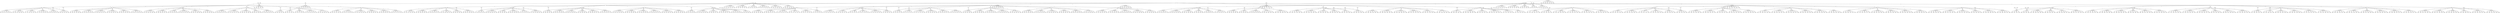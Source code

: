 strict digraph "" {
	0 -> 1	[label=9];
	0 -> 2	[label=7];
	0 -> 3	[label=3];
	0 -> 4	[label=4];
	0 -> 5	[label=4];
	0 -> 6	[label=4];
	1 -> 0	[label=3];
	1 -> 7	[label=5];
	1 -> 8	[label=2];
	1 -> 9	[label=8];
	1 -> 10	[label=6];
	1 -> 11	[label=3];
	1 -> 12	[label=6];
	2 -> 0	[label=2];
	2 -> 13	[label=5];
	2 -> 15	[label=5];
	2 -> 16	[label=4];
	2 -> 17	[label=4];
	2 -> 18	[label=6];
	3 -> 0	[label=6];
	3 -> 19	[label=6];
	3 -> 20	[label=4];
	3 -> 21	[label=2];
	3 -> 22	[label=7];
	3 -> 23	[label=5];
	3 -> 24	[label=5];
	4 -> 0	[label=7];
	4 -> 26	[label=5];
	4 -> 27	[label=5];
	4 -> 28	[label=4];
	4 -> 29	[label=5];
	4 -> 30	[label=5];
	5 -> 0	[label=4];
	5 -> 31	[label=6];
	5 -> 32	[label=5];
	5 -> 33	[label=6];
	5 -> 34	[label=4];
	5 -> 35	[label=3];
	5 -> 36	[label=6];
	6 -> 0	[label=8];
	6 -> 37	[label=6];
	6 -> 38	[label=4];
	6 -> 39	[label=4];
	6 -> 40	[label=7];
	6 -> 41	[label=4];
	6 -> 42	[label=4];
	7 -> 1	[label=5];
	7 -> 43	[label=7];
	7 -> 44	[label=6];
	7 -> 45	[label=7];
	7 -> 46	[label=4];
	7 -> 47	[label=4];
	7 -> 48	[label=5];
	8 -> 1	[label=3];
	8 -> 49	[label=3];
	8 -> 50	[label=5];
	8 -> 51	[label=5];
	8 -> 52	[label=5];
	8 -> 53	[label=7];
	8 -> 54	[label=7];
	9 -> 1	[label=5];
	9 -> 55	[label=3];
	9 -> 56	[label=5];
	9 -> 57	[label=6];
	9 -> 58	[label=2];
	9 -> 59	[label=6];
	9 -> 60	[label=6];
	10 -> 1	[label=2];
	10 -> 61	[label=3];
	10 -> 62	[label=5];
	10 -> 63	[label=6];
	10 -> 64	[label=5];
	10 -> 66	[label=3];
	11 -> 1	[label=5];
	11 -> 67	[label=6];
	11 -> 68	[label=5];
	11 -> 69	[label=6];
	11 -> 70	[label=5];
	11 -> 72	[label=5];
	12 -> 1	[label=5];
	12 -> 73	[label=5];
	12 -> 74	[label=8];
	12 -> 75	[label=5];
	12 -> 76	[label=5];
	12 -> 77	[label=7];
	12 -> 78	[label=5];
	13 -> 2	[label=4];
	13 -> 79	[label=5];
	13 -> 80	[label=6];
	13 -> 81	[label=3];
	13 -> 82	[label=7];
	13 -> 83	[label=4];
	13 -> 84	[label=5];
	14 -> 2	[label=4];
	14 -> 85	[label=4];
	14 -> 86	[label=5];
	14 -> 87	[label=5];
	14 -> 88	[label=6];
	14 -> 89	[label=4];
	14 -> 90	[label=3];
	15 -> 2	[label=4];
	15 -> 91	[label=9];
	15 -> 92	[label=2];
	15 -> 93	[label=5];
	15 -> 94	[label=4];
	15 -> 95	[label=6];
	15 -> 96	[label=2];
	16 -> 2	[label=2];
	16 -> 97	[label=7];
	16 -> 98	[label=3];
	16 -> 99	[label=6];
	16 -> 100	[label=3];
	16 -> 101	[label=7];
	16 -> 102	[label=7];
	17 -> 103	[label=7];
	17 -> 104	[label=2];
	17 -> 105	[label=3];
	17 -> 106	[label=6];
	17 -> 107	[label=3];
	17 -> 108	[label=8];
	18 -> 2	[label=3];
	18 -> 109	[label=5];
	18 -> 110	[label=5];
	18 -> 111	[label=4];
	18 -> 112	[label=4];
	18 -> 113	[label=6];
	18 -> 114	[label=3];
	19 -> 3	[label=5];
	19 -> 115	[label=2];
	19 -> 116	[label=4];
	19 -> 117	[label=7];
	19 -> 118	[label=3];
	19 -> 119	[label=4];
	19 -> 120	[label=8];
	20 -> 3	[label=5];
	20 -> 121	[label=6];
	20 -> 122	[label=4];
	20 -> 123	[label=6];
	20 -> 124	[label=8];
	20 -> 125	[label=5];
	20 -> 126	[label=4];
	21 -> 3	[label=2];
	21 -> 127	[label=5];
	21 -> 128	[label=3];
	21 -> 129	[label=2];
	21 -> 130	[label=5];
	21 -> 131	[label=4];
	21 -> 132	[label=7];
	22 -> 3	[label=4];
	22 -> 133	[label=4];
	22 -> 134	[label=6];
	22 -> 135	[label=5];
	22 -> 136	[label=0];
	22 -> 137	[label=8];
	23 -> 3	[label=3];
	23 -> 139	[label=5];
	23 -> 140	[label=6];
	23 -> 141	[label=4];
	23 -> 142	[label=4];
	23 -> 143	[label=2];
	23 -> 144	[label=5];
	24 -> 3	[label=5];
	24 -> 145	[label=6];
	24 -> 146	[label=2];
	24 -> 147	[label=3];
	24 -> 149	[label=5];
	24 -> 150	[label=5];
	25 -> 4	[label=4];
	25 -> 152	[label=6];
	25 -> 153	[label=8];
	25 -> 154	[label=5];
	25 -> 155	[label=7];
	25 -> 156	[label=4];
	26 -> 4	[label=4];
	26 -> 157	[label=5];
	26 -> 158	[label=3];
	26 -> 159	[label=6];
	26 -> 160	[label=6];
	26 -> 161	[label=4];
	26 -> 162	[label=9];
	27 -> 4	[label=4];
	27 -> 163	[label=5];
	27 -> 164	[label=5];
	27 -> 165	[label=7];
	27 -> 166	[label=4];
	27 -> 167	[label=6];
	28 -> 4	[label=3];
	28 -> 169	[label=3];
	28 -> 170	[label=6];
	28 -> 171	[label=3];
	28 -> 172	[label=3];
	28 -> 173	[label=7];
	28 -> 174	[label=7];
	29 -> 4	[label=2];
	29 -> 175	[label=4];
	29 -> 176	[label=3];
	29 -> 177	[label=2];
	29 -> 178	[label=7];
	29 -> 179	[label=6];
	29 -> 180	[label=5];
	30 -> 4	[label=4];
	30 -> 181	[label=3];
	30 -> 182	[label=5];
	30 -> 183	[label=4];
	30 -> 184	[label=7];
	30 -> 185	[label=3];
	30 -> 186	[label=1];
	31 -> 187	[label=5];
	31 -> 188	[label=7];
	31 -> 189	[label=6];
	31 -> 190	[label=5];
	31 -> 191	[label=7];
	31 -> 192	[label=7];
	32 -> 5	[label=4];
	32 -> 193	[label=5];
	32 -> 194	[label=8];
	32 -> 195	[label=2];
	32 -> 196	[label=4];
	32 -> 197	[label=4];
	32 -> 198	[label=4];
	33 -> 5	[label=4];
	33 -> 199	[label=6];
	33 -> 201	[label=6];
	33 -> 202	[label=6];
	33 -> 203	[label=6];
	33 -> 204	[label=3];
	34 -> 5	[label=3];
	34 -> 205	[label=5];
	34 -> 206	[label=4];
	34 -> 207	[label=8];
	34 -> 208	[label=6];
	34 -> 209	[label=4];
	34 -> 210	[label=4];
	35 -> 5	[label=6];
	35 -> 211	[label=4];
	35 -> 212	[label=6];
	35 -> 213	[label=3];
	35 -> 214	[label=5];
	35 -> 215	[label=4];
	35 -> 216	[label=5];
	36 -> 5	[label=9];
	36 -> 217	[label=7];
	36 -> 218	[label=5];
	36 -> 219	[label=6];
	36 -> 220	[label=4];
	36 -> 221	[label=3];
	36 -> 222	[label=5];
	37 -> 6	[label=7];
	37 -> 223	[label=8];
	37 -> 224	[label=4];
	37 -> 225	[label=5];
	37 -> 226	[label=5];
	37 -> 227	[label=5];
	37 -> 228	[label=6];
	38 -> 6	[label=3];
	38 -> 229	[label=8];
	38 -> 230	[label=3];
	38 -> 231	[label=7];
	38 -> 232	[label=7];
	38 -> 233	[label=6];
	38 -> 234	[label=5];
	39 -> 6	[label=5];
	39 -> 235	[label=6];
	39 -> 236	[label=8];
	39 -> 237	[label=5];
	39 -> 238	[label=6];
	39 -> 239	[label=2];
	39 -> 240	[label=3];
	40 -> 6	[label=6];
	40 -> 241	[label=4];
	40 -> 242	[label=5];
	40 -> 243	[label=5];
	40 -> 244	[label=6];
	40 -> 245	[label=4];
	40 -> 246	[label=8];
	41 -> 6	[label=3];
	41 -> 247	[label=5];
	41 -> 248	[label=4];
	41 -> 249	[label=5];
	41 -> 250	[label=4];
	41 -> 251	[label=3];
	41 -> 252	[label=4];
	42 -> 6	[label=4];
	42 -> 253	[label=7];
	42 -> 254	[label=3];
	42 -> 255	[label=4];
	42 -> 256	[label=2];
	42 -> 257	[label=3];
	42 -> 258	[label=4];
	43 -> 7	[label=4];
	43 -> 259	[label=4];
	43 -> 260	[label=3];
	43 -> 261	[label=4];
	43 -> 262	[label=5];
	43 -> 263	[label=4];
	43 -> 264	[label=6];
	44 -> 7	[label=4];
	44 -> 265	[label=5];
	44 -> 266	[label=5];
	44 -> 267	[label=5];
	44 -> 268	[label=5];
	44 -> 269	[label=5];
	44 -> 270	[label=6];
	45 -> 7	[label=6];
	45 -> 271	[label=7];
	45 -> 272	[label=4];
	45 -> 273	[label=8];
	45 -> 274	[label=4];
	45 -> 275	[label=4];
	45 -> 276	[label=4];
	46 -> 7	[label=2];
	46 -> 277	[label=5];
	46 -> 278	[label=5];
	46 -> 279	[label=3];
	46 -> 280	[label=6];
	46 -> 281	[label=7];
	46 -> 282	[label=3];
	47 -> 7	[label=5];
	47 -> 283	[label=6];
	47 -> 284	[label=6];
	47 -> 286	[label=4];
	47 -> 287	[label=5];
	47 -> 288	[label=7];
	48 -> 7	[label=3];
	48 -> 289	[label=4];
	48 -> 290	[label=5];
	48 -> 291	[label=6];
	48 -> 293	[label=7];
	48 -> 294	[label=4];
	49 -> 8	[label=7];
	49 -> 295	[label=4];
	49 -> 296	[label=4];
	49 -> 297	[label=5];
	49 -> 298	[label=3];
	49 -> 299	[label=6];
	49 -> 300	[label=3];
	50 -> 8	[label=6];
	50 -> 301	[label=1];
	50 -> 302	[label=6];
	50 -> 303	[label=4];
	50 -> 304	[label=5];
	50 -> 305	[label=5];
	50 -> 306	[label=7];
	51 -> 8	[label=5];
	51 -> 307	[label=3];
	51 -> 308	[label=3];
	51 -> 309	[label=8];
	51 -> 310	[label=7];
	51 -> 311	[label=6];
	51 -> 312	[label=5];
	52 -> 8	[label=6];
	52 -> 313	[label=3];
	52 -> 314	[label=6];
	52 -> 315	[label=6];
	52 -> 316	[label=5];
	52 -> 317	[label=5];
	52 -> 318	[label=7];
	53 -> 8	[label=7];
	53 -> 319	[label=5];
	53 -> 320	[label=4];
	53 -> 321	[label=6];
	53 -> 322	[label=4];
	53 -> 323	[label=4];
	53 -> 324	[label=5];
	54 -> 8	[label=7];
	54 -> 325	[label=5];
	54 -> 326	[label=7];
	54 -> 327	[label=4];
	54 -> 328	[label=5];
	54 -> 329	[label=3];
	54 -> 330	[label=7];
	55 -> 9	[label=5];
	55 -> 331	[label=5];
	55 -> 332	[label=5];
	55 -> 333	[label=3];
	55 -> 334	[label=4];
	55 -> 335	[label=3];
	55 -> 336	[label=8];
	56 -> 9	[label=6];
	56 -> 337	[label=2];
	56 -> 338	[label=3];
	56 -> 339	[label=6];
	56 -> 340	[label=8];
	56 -> 341	[label=5];
	56 -> 342	[label=4];
	57 -> 9	[label=6];
	57 -> 343	[label=7];
	57 -> 344	[label=3];
	57 -> 345	[label=4];
	57 -> 346	[label=3];
	57 -> 348	[label=5];
	58 -> 9	[label=5];
	58 -> 349	[label=4];
	58 -> 350	[label=5];
	58 -> 351	[label=6];
	58 -> 352	[label=5];
	58 -> 353	[label=6];
	58 -> 354	[label=3];
	59 -> 9	[label=6];
	59 -> 355	[label=6];
	59 -> 356	[label=4];
	59 -> 357	[label=4];
	59 -> 358	[label=5];
	59 -> 359	[label=4];
	59 -> 360	[label=7];
	60 -> 9	[label=5];
	60 -> 361	[label=6];
	60 -> 362	[label=4];
	60 -> 363	[label=5];
	60 -> 364	[label=7];
	60 -> 365	[label=6];
	60 -> 366	[label=5];
	61 -> 10	[label=7];
	61 -> 367	[label=9];
	61 -> 368	[label=7];
	61 -> 369	[label=5];
	61 -> 370	[label=7];
	61 -> 371	[label=3];
	61 -> 372	[label=5];
	62 -> 10	[label=3];
	62 -> 373	[label=4];
	62 -> 374	[label=7];
	62 -> 375	[label=2];
	62 -> 376	[label=6];
	62 -> 377	[label=3];
	62 -> 378	[label=4];
	63 -> 10	[label=4];
	63 -> 379	[label=7];
	63 -> 380	[label=7];
	63 -> 381	[label=5];
	63 -> 382	[label=3];
	63 -> 383	[label=7];
	63 -> 384	[label=6];
	64 -> 10	[label=4];
	64 -> 385	[label=7];
	64 -> 386	[label=5];
	64 -> 387	[label=7];
	64 -> 388	[label=6];
	64 -> 389	[label=4];
	65 -> 10	[label=6];
	65 -> 392	[label=4];
	65 -> 394	[label=5];
	65 -> 395	[label=1];
	65 -> 396	[label=6];
	66 -> 10	[label=5];
	66 -> 397	[label=5];
	66 -> 398	[label=2];
	66 -> 399	[label=6];
	66 -> 400	[label=4];
	66 -> 401	[label=2];
	66 -> 402	[label=6];
	67 -> 403	[label=4];
	67 -> 405	[label=7];
	67 -> 406	[label=6];
	67 -> 407	[label=4];
	67 -> 408	[label=4];
	68 -> 11	[label=6];
	68 -> 409	[label=7];
	68 -> 410	[label=3];
	68 -> 412	[label=8];
	68 -> 413	[label=4];
	68 -> 414	[label=4];
	69 -> 11	[label=7];
	69 -> 415	[label=5];
	69 -> 416	[label=5];
	69 -> 417	[label=5];
	69 -> 418	[label=6];
	69 -> 420	[label=5];
	70 -> 11	[label=7];
	70 -> 421	[label=4];
	70 -> 422	[label=6];
	70 -> 423	[label=7];
	70 -> 424	[label=5];
	70 -> 425	[label=5];
	70 -> 426	[label=1];
	71 -> 11	[label=4];
	71 -> 427	[label=6];
	71 -> 428	[label=3];
	71 -> 429	[label=7];
	71 -> 430	[label=7];
	71 -> 431	[label=3];
	72 -> 11	[label=6];
	72 -> 433	[label=7];
	72 -> 434	[label=4];
	72 -> 435	[label=4];
	72 -> 436	[label=4];
	72 -> 437	[label=5];
	72 -> 438	[label=4];
	73 -> 12	[label=5];
	73 -> 439	[label=8];
	73 -> 440	[label=5];
	73 -> 441	[label=8];
	73 -> 442	[label=4];
	73 -> 443	[label=7];
	73 -> 444	[label=4];
	74 -> 445	[label=3];
	74 -> 446	[label=4];
	74 -> 447	[label=6];
	74 -> 448	[label=7];
	74 -> 449	[label=2];
	74 -> 450	[label=4];
	75 -> 12	[label=4];
	75 -> 451	[label=5];
	75 -> 452	[label=5];
	75 -> 453	[label=4];
	75 -> 454	[label=3];
	75 -> 455	[label=5];
	75 -> 456	[label=6];
	76 -> 12	[label=7];
	76 -> 457	[label=6];
	76 -> 458	[label=4];
	76 -> 459	[label=4];
	76 -> 460	[label=6];
	76 -> 461	[label=4];
	76 -> 462	[label=7];
	77 -> 12	[label=5];
	77 -> 463	[label=7];
	77 -> 464	[label=3];
	77 -> 465	[label=5];
	77 -> 466	[label=3];
	77 -> 467	[label=6];
	77 -> 468	[label=6];
	78 -> 12	[label=6];
	78 -> 469	[label=7];
	78 -> 470	[label=6];
	78 -> 471	[label=6];
	78 -> 472	[label=3];
	78 -> 473	[label=8];
	78 -> 474	[label=5];
	79 -> 13	[label=4];
	79 -> 475	[label=6];
	79 -> 476	[label=3];
	79 -> 477	[label=4];
	79 -> 478	[label=5];
	79 -> 479	[label=4];
	79 -> 480	[label=7];
	80 -> 13	[label=6];
	80 -> 481	[label=6];
	80 -> 482	[label=6];
	80 -> 483	[label=8];
	80 -> 484	[label=5];
	80 -> 485	[label=8];
	80 -> 486	[label=3];
	81 -> 13	[label=5];
	81 -> 487	[label=4];
	81 -> 488	[label=7];
	81 -> 489	[label=6];
	81 -> 490	[label=8];
	81 -> 491	[label=7];
	81 -> 492	[label=4];
	82 -> 13	[label=6];
	82 -> 493	[label=5];
	82 -> 494	[label=5];
	82 -> 495	[label=4];
	82 -> 496	[label=8];
	82 -> 497	[label=8];
	82 -> 498	[label=3];
	83 -> 13	[label=7];
	83 -> 499	[label=6];
	83 -> 500	[label=4];
	83 -> 501	[label=4];
	83 -> 502	[label=6];
	83 -> 503	[label=5];
	84 -> 13	[label=5];
	84 -> 505	[label=4];
	84 -> 506	[label=6];
	84 -> 507	[label=7];
	84 -> 508	[label=5];
	84 -> 509	[label=4];
	84 -> 510	[label=9];
	85 -> 14	[label=3];
	85 -> 511	[label=5];
	85 -> 512	[label=6];
	85 -> 513	[label=3];
	85 -> 514	[label=4];
	85 -> 515	[label=3];
	85 -> 516	[label=6];
	86 -> 14	[label=6];
	86 -> 517	[label=3];
	86 -> 518	[label=8];
	86 -> 519	[label=5];
	86 -> 520	[label=6];
	86 -> 521	[label=8];
	86 -> 522	[label=6];
	87 -> 14	[label=4];
	87 -> 523	[label=3];
	87 -> 524	[label=4];
	87 -> 525	[label=7];
	87 -> 526	[label=7];
	87 -> 528	[label=5];
	88 -> 14	[label=3];
	88 -> 529	[label=7];
	88 -> 530	[label=3];
	88 -> 531	[label=5];
	88 -> 532	[label=6];
	88 -> 533	[label=4];
	88 -> 534	[label=5];
	89 -> 14	[label=3];
	89 -> 535	[label=6];
	89 -> 536	[label=4];
	89 -> 537	[label=3];
	89 -> 538	[label=5];
	89 -> 539	[label=3];
	89 -> 540	[label=6];
	90 -> 14	[label=3];
	90 -> 541	[label=8];
	90 -> 542	[label=5];
	90 -> 543	[label=5];
	90 -> 544	[label=7];
	90 -> 545	[label=5];
	90 -> 546	[label=7];
	91 -> 15	[label=5];
	91 -> 547	[label=4];
	91 -> 549	[label=3];
	91 -> 550	[label=7];
	91 -> 551	[label=3];
	91 -> 552	[label=5];
	92 -> 15	[label=6];
	92 -> 553	[label=7];
	92 -> 554	[label=6];
	92 -> 555	[label=6];
	92 -> 556	[label=5];
	92 -> 557	[label=6];
	92 -> 558	[label=5];
	93 -> 15	[label=4];
	93 -> 559	[label=5];
	93 -> 561	[label=3];
	93 -> 562	[label=9];
	93 -> 563	[label=6];
	93 -> 564	[label=3];
	94 -> 15	[label=4];
	94 -> 565	[label=4];
	94 -> 566	[label=6];
	94 -> 567	[label=3];
	94 -> 568	[label=4];
	94 -> 569	[label=5];
	94 -> 570	[label=5];
	95 -> 15	[label=3];
	95 -> 571	[label=5];
	95 -> 572	[label=6];
	95 -> 573	[label=4];
	95 -> 574	[label=5];
	95 -> 575	[label=4];
	96 -> 15	[label=4];
	96 -> 577	[label=4];
	96 -> 578	[label=4];
	96 -> 579	[label=4];
	96 -> 580	[label=6];
	96 -> 581	[label=7];
	96 -> 582	[label=2];
	97 -> 16	[label=4];
	97 -> 584	[label=3];
	97 -> 585	[label=7];
	97 -> 586	[label=3];
	97 -> 587	[label=3];
	97 -> 588	[label=6];
	98 -> 16	[label=6];
	98 -> 589	[label=6];
	98 -> 590	[label=5];
	98 -> 591	[label=8];
	98 -> 592	[label=3];
	98 -> 593	[label=4];
	98 -> 594	[label=5];
	99 -> 16	[label=5];
	99 -> 595	[label=3];
	99 -> 596	[label=2];
	99 -> 597	[label=5];
	99 -> 598	[label=6];
	99 -> 599	[label=7];
	99 -> 600	[label=6];
	100 -> 16	[label=5];
	100 -> 601	[label=3];
	100 -> 602	[label=4];
	100 -> 603	[label=9];
	100 -> 605	[label=2];
	100 -> 606	[label=4];
	101 -> 16	[label=4];
	101 -> 607	[label=8];
	101 -> 608	[label=3];
	101 -> 609	[label=8];
	101 -> 610	[label=4];
	101 -> 611	[label=4];
	101 -> 612	[label=8];
	102 -> 16	[label=2];
	102 -> 613	[label=5];
	102 -> 614	[label=5];
	102 -> 615	[label=6];
	102 -> 616	[label=4];
	102 -> 617	[label=5];
	102 -> 618	[label=6];
	103 -> 17	[label=4];
	103 -> 619	[label=4];
	103 -> 620	[label=7];
	103 -> 621	[label=8];
	103 -> 622	[label=4];
	103 -> 623	[label=6];
	103 -> 624	[label=4];
	104 -> 17	[label=5];
	104 -> 625	[label=5];
	104 -> 626	[label=8];
	104 -> 627	[label=2];
	104 -> 628	[label=6];
	104 -> 629	[label=6];
	104 -> 630	[label=4];
	105 -> 17	[label=6];
	105 -> 631	[label=5];
	105 -> 632	[label=5];
	105 -> 633	[label=7];
	105 -> 634	[label=6];
	105 -> 635	[label=6];
	105 -> 636	[label=5];
	106 -> 17	[label=2];
	106 -> 637	[label=4];
	106 -> 638	[label=6];
	106 -> 639	[label=7];
	106 -> 640	[label=5];
	106 -> 641	[label=6];
	106 -> 642	[label=8];
	107 -> 17	[label=7];
	107 -> 643	[label=5];
	107 -> 644	[label=6];
	107 -> 645	[label=6];
	107 -> 646	[label=6];
	107 -> 647	[label=4];
	107 -> 648	[label=5];
	108 -> 17	[label=4];
	108 -> 649	[label=4];
	108 -> 650	[label=7];
	108 -> 651	[label=5];
	108 -> 652	[label=4];
	108 -> 653	[label=8];
	108 -> 654	[label=7];
	109 -> 656	[label=5];
	109 -> 657	[label=4];
	109 -> 658	[label=5];
	109 -> 659	[label=6];
	109 -> 660	[label=6];
	110 -> 18	[label=6];
	110 -> 661	[label=6];
	110 -> 662	[label=4];
	110 -> 663	[label=5];
	110 -> 664	[label=5];
	110 -> 665	[label=3];
	110 -> 666	[label=7];
	111 -> 18	[label=5];
	111 -> 667	[label=3];
	111 -> 668	[label=6];
	111 -> 669	[label=5];
	111 -> 671	[label=4];
	111 -> 672	[label=6];
	112 -> 18	[label=4];
	112 -> 673	[label=3];
	112 -> 674	[label=6];
	112 -> 675	[label=4];
	112 -> 676	[label=4];
	112 -> 677	[label=8];
	112 -> 678	[label=6];
	113 -> 18	[label=5];
	113 -> 679	[label=1];
	113 -> 680	[label=5];
	113 -> 681	[label=4];
	113 -> 682	[label=5];
	113 -> 683	[label=8];
	113 -> 684	[label=5];
	114 -> 18	[label=5];
	114 -> 685	[label=3];
	114 -> 686	[label=6];
	114 -> 688	[label=6];
	114 -> 689	[label=3];
	115 -> 19	[label=5];
	115 -> 691	[label=7];
	115 -> 692	[label=5];
	115 -> 693	[label=5];
	115 -> 694	[label=5];
	115 -> 695	[label=2];
	115 -> 696	[label=3];
	116 -> 19	[label=8];
	116 -> 697	[label=6];
	116 -> 698	[label=5];
	116 -> 699	[label=5];
	116 -> 700	[label=8];
	116 -> 701	[label=5];
	116 -> 702	[label=5];
	117 -> 19	[label=5];
	117 -> 703	[label=3];
	117 -> 704	[label=3];
	117 -> 705	[label=2];
	117 -> 706	[label=4];
	117 -> 707	[label=3];
	117 -> 708	[label=8];
	118 -> 19	[label=6];
	118 -> 709	[label=8];
	118 -> 710	[label=5];
	118 -> 711	[label=2];
	118 -> 712	[label=6];
	118 -> 713	[label=6];
	118 -> 714	[label=4];
	119 -> 715	[label=6];
	119 -> 716	[label=3];
	119 -> 717	[label=5];
	119 -> 718	[label=6];
	119 -> 719	[label=4];
	119 -> 720	[label=7];
	120 -> 19	[label=6];
	120 -> 721	[label=7];
	120 -> 722	[label=4];
	120 -> 723	[label=3];
	120 -> 725	[label=8];
	120 -> 726	[label=5];
	121 -> 20	[label=3];
	121 -> 727	[label=4];
	121 -> 728	[label=6];
	121 -> 729	[label=3];
	121 -> 730	[label=5];
	121 -> 731	[label=5];
	121 -> 732	[label=5];
	122 -> 20	[label=6];
	122 -> 733	[label=7];
	122 -> 734	[label=7];
	122 -> 735	[label=6];
	122 -> 736	[label=4];
	122 -> 737	[label=2];
	122 -> 738	[label=5];
	123 -> 20	[label=5];
	123 -> 739	[label=5];
	123 -> 740	[label=6];
	123 -> 741	[label=7];
	123 -> 743	[label=5];
	123 -> 744	[label=4];
	124 -> 20	[label=6];
	124 -> 745	[label=6];
	124 -> 746	[label=8];
	124 -> 747	[label=5];
	124 -> 748	[label=4];
	124 -> 749	[label=4];
	124 -> 750	[label=4];
	125 -> 20	[label=4];
	125 -> 751	[label=4];
	125 -> 752	[label=6];
	125 -> 753	[label=3];
	125 -> 754	[label=4];
	125 -> 755	[label=2];
	125 -> 756	[label=6];
	126 -> 20	[label=6];
	126 -> 757	[label=3];
	126 -> 759	[label=6];
	126 -> 760	[label=5];
	126 -> 761	[label=5];
	126 -> 762	[label=4];
	127 -> 21	[label=6];
	127 -> 763	[label=8];
	127 -> 764	[label=5];
	127 -> 765	[label=4];
	127 -> 767	[label=5];
	127 -> 768	[label=3];
	128 -> 21	[label=5];
	128 -> 769	[label=3];
	128 -> 770	[label=5];
	128 -> 772	[label=3];
	128 -> 773	[label=5];
	128 -> 774	[label=4];
	129 -> 21	[label=3];
	129 -> 775	[label=3];
	129 -> 776	[label=5];
	129 -> 777	[label=2];
	129 -> 778	[label=5];
	129 -> 779	[label=5];
	129 -> 780	[label=7];
	130 -> 21	[label=6];
	130 -> 781	[label=6];
	130 -> 782	[label=6];
	130 -> 783	[label=7];
	130 -> 784	[label=4];
	130 -> 785	[label=5];
	130 -> 786	[label=5];
	131 -> 21	[label=5];
	131 -> 787	[label=3];
	131 -> 788	[label=4];
	131 -> 789	[label=5];
	131 -> 790	[label=7];
	131 -> 791	[label=5];
	131 -> 792	[label=3];
	132 -> 793	[label=5];
	132 -> 794	[label=4];
	132 -> 795	[label=7];
	132 -> 796	[label=7];
	132 -> 797	[label=4];
	132 -> 798	[label=3];
	133 -> 22	[label=7];
	133 -> 799	[label=7];
	133 -> 800	[label=5];
	133 -> 802	[label=5];
	133 -> 803	[label=5];
	133 -> 804	[label=3];
	134 -> 22	[label=3];
	134 -> 805	[label=3];
	134 -> 806	[label=2];
	134 -> 807	[label=5];
	134 -> 808	[label=8];
	134 -> 809	[label=3];
	134 -> 810	[label=5];
	135 -> 22	[label=5];
	135 -> 811	[label=5];
	135 -> 812	[label=4];
	135 -> 813	[label=5];
	135 -> 814	[label=2];
	135 -> 815	[label=4];
	135 -> 816	[label=4];
	136 -> 22	[label=7];
	136 -> 817	[label=5];
	136 -> 818	[label=6];
	136 -> 819	[label=4];
	136 -> 820	[label=8];
	136 -> 821	[label=4];
	136 -> 822	[label=5];
	137 -> 22	[label=5];
	137 -> 823	[label=6];
	137 -> 824	[label=3];
	137 -> 825	[label=7];
	137 -> 826	[label=5];
	137 -> 827	[label=5];
	137 -> 828	[label=7];
	138 -> 22	[label=5];
	138 -> 829	[label=8];
	138 -> 830	[label=5];
	138 -> 831	[label=4];
	138 -> 832	[label=6];
	138 -> 833	[label=6];
	138 -> 834	[label=5];
	139 -> 23	[label=5];
	139 -> 835	[label=6];
	139 -> 836	[label=5];
	139 -> 837	[label=3];
	139 -> 838	[label=4];
	139 -> 839	[label=3];
	139 -> 840	[label=5];
	140 -> 23	[label=4];
	140 -> 841	[label=6];
	140 -> 842	[label=5];
	140 -> 843	[label=6];
	140 -> 844	[label=6];
	140 -> 845	[label=4];
	140 -> 846	[label=4];
	141 -> 23	[label=6];
	141 -> 847	[label=6];
	141 -> 848	[label=5];
	141 -> 849	[label=7];
	141 -> 850	[label=6];
	141 -> 851	[label=4];
	141 -> 852	[label=4];
	142 -> 853	[label=6];
	142 -> 854	[label=4];
	142 -> 855	[label=5];
	142 -> 856	[label=7];
	142 -> 857	[label=1];
	142 -> 858	[label=5];
	143 -> 23	[label=3];
	143 -> 859	[label=4];
	143 -> 860	[label=5];
	143 -> 861	[label=5];
	143 -> 862	[label=7];
	143 -> 863	[label=6];
	143 -> 864	[label=6];
	144 -> 23	[label=8];
	144 -> 865	[label=5];
	144 -> 866	[label=5];
	144 -> 867	[label=4];
	144 -> 868	[label=4];
	144 -> 869	[label=4];
	144 -> 870	[label=2];
	145 -> 24	[label=7];
	145 -> 871	[label=6];
	145 -> 872	[label=4];
	145 -> 873	[label=3];
	145 -> 874	[label=3];
	145 -> 875	[label=3];
	145 -> 876	[label=6];
	146 -> 24	[label=5];
	146 -> 877	[label=5];
	146 -> 878	[label=4];
	146 -> 879	[label=8];
	146 -> 880	[label=7];
	146 -> 881	[label=5];
	146 -> 882	[label=7];
	147 -> 24	[label=2];
	147 -> 883	[label=6];
	147 -> 884	[label=4];
	147 -> 885	[label=7];
	147 -> 886	[label=4];
	147 -> 887	[label=4];
	147 -> 888	[label=6];
	148 -> 24	[label=4];
	148 -> 889	[label=5];
	148 -> 890	[label=7];
	148 -> 891	[label=7];
	148 -> 892	[label=7];
	148 -> 893	[label=5];
	148 -> 894	[label=4];
	149 -> 24	[label=4];
	149 -> 895	[label=8];
	149 -> 896	[label=5];
	149 -> 897	[label=7];
	149 -> 898	[label=8];
	149 -> 899	[label=5];
	149 -> 900	[label=4];
	150 -> 24	[label=7];
	150 -> 901	[label=2];
	150 -> 902	[label=6];
	150 -> 903	[label=6];
	150 -> 904	[label=6];
	150 -> 905	[label=6];
	150 -> 906	[label=7];
	151 -> 25	[label=5];
	151 -> 907	[label=4];
	151 -> 908	[label=5];
	151 -> 909	[label=6];
	151 -> 910	[label=4];
	151 -> 911	[label=6];
	151 -> 912	[label=7];
	152 -> 25	[label=4];
	152 -> 913	[label=5];
	152 -> 914	[label=3];
	152 -> 915	[label=6];
	152 -> 916	[label=5];
	152 -> 917	[label=3];
	152 -> 918	[label=7];
	153 -> 25	[label=9];
	153 -> 919	[label=5];
	153 -> 920	[label=9];
	153 -> 921	[label=5];
	153 -> 922	[label=3];
	153 -> 923	[label=7];
	153 -> 924	[label=6];
	154 -> 25	[label=4];
	154 -> 925	[label=4];
	154 -> 926	[label=5];
	154 -> 927	[label=2];
	154 -> 928	[label=4];
	154 -> 930	[label=3];
	155 -> 25	[label=5];
	155 -> 932	[label=6];
	155 -> 933	[label=6];
	155 -> 934	[label=5];
	155 -> 935	[label=3];
	156 -> 25	[label=6];
	156 -> 937	[label=3];
	156 -> 938	[label=4];
	156 -> 939	[label=8];
	156 -> 941	[label=6];
	156 -> 942	[label=7];
	157 -> 26	[label=4];
	157 -> 943	[label=6];
	157 -> 944	[label=6];
	157 -> 945	[label=2];
	157 -> 946	[label=3];
	157 -> 947	[label=4];
	157 -> 948	[label=8];
	158 -> 26	[label=6];
	158 -> 949	[label=7];
	158 -> 950	[label=6];
	158 -> 951	[label=8];
	158 -> 952	[label=2];
	158 -> 953	[label=6];
	158 -> 954	[label=6];
	159 -> 26	[label=7];
	159 -> 955	[label=6];
	159 -> 956	[label=5];
	159 -> 957	[label=7];
	159 -> 958	[label=4];
	159 -> 959	[label=6];
	159 -> 960	[label=5];
	160 -> 26	[label=4];
	160 -> 961	[label=5];
	160 -> 962	[label=3];
	160 -> 963	[label=7];
	160 -> 964	[label=3];
	160 -> 965	[label=6];
	161 -> 26	[label=6];
	161 -> 967	[label=6];
	161 -> 968	[label=5];
	161 -> 969	[label=5];
	161 -> 970	[label=6];
	161 -> 972	[label=3];
	162 -> 26	[label=7];
	162 -> 973	[label=4];
	162 -> 974	[label=4];
	162 -> 975	[label=4];
	162 -> 976	[label=7];
	162 -> 977	[label=5];
	162 -> 978	[label=6];
	163 -> 27	[label=4];
	163 -> 979	[label=5];
	163 -> 980	[label=7];
	163 -> 981	[label=6];
	163 -> 982	[label=5];
	163 -> 983	[label=7];
	163 -> 984	[label=4];
	164 -> 27	[label=6];
	164 -> 986	[label=3];
	164 -> 987	[label=7];
	164 -> 988	[label=3];
	164 -> 989	[label=7];
	164 -> 990	[label=3];
	165 -> 27	[label=5];
	165 -> 991	[label=8];
	165 -> 992	[label=6];
	165 -> 993	[label=6];
	165 -> 994	[label=5];
	165 -> 995	[label=6];
	165 -> 996	[label=3];
	166 -> 27	[label=4];
	166 -> 997	[label=3];
	166 -> 998	[label=4];
	166 -> 999	[label=2];
	166 -> 1000	[label=4];
	166 -> 1001	[label=0];
	166 -> 1002	[label=5];
	167 -> 27	[label=5];
	167 -> 1003	[label=5];
	167 -> 1004	[label=3];
	167 -> 1005	[label=6];
	167 -> 1006	[label=6];
	167 -> 1007	[label=8];
	167 -> 1008	[label=5];
	168 -> 27	[label=5];
	168 -> 1009	[label=5];
	168 -> 1010	[label=7];
	168 -> 1011	[label=5];
	168 -> 1012	[label=7];
	168 -> 1014	[label=7];
	169 -> 28	[label=4];
	169 -> 1015	[label=5];
	169 -> 1016	[label=7];
	169 -> 1017	[label=4];
	169 -> 1018	[label=6];
	169 -> 1019	[label=5];
	169 -> 1020	[label=5];
	170 -> 28	[label=5];
	170 -> 1021	[label=7];
	170 -> 1022	[label=5];
	170 -> 1023	[label=5];
	170 -> 1024	[label=6];
	170 -> 1025	[label=7];
	170 -> 1026	[label=6];
	171 -> 28	[label=3];
	171 -> 1027	[label=6];
	171 -> 1029	[label=5];
	171 -> 1030	[label=3];
	171 -> 1031	[label=7];
	171 -> 1032	[label=4];
	172 -> 28	[label=7];
	172 -> 1034	[label=4];
	172 -> 1035	[label=6];
	172 -> 1036	[label=5];
	172 -> 1037	[label=6];
	172 -> 1038	[label=5];
	173 -> 28	[label=5];
	173 -> 1040	[label=4];
	173 -> 1041	[label=6];
	173 -> 1042	[label=7];
	173 -> 1043	[label=3];
	173 -> 1044	[label=6];
	174 -> 28	[label=3];
	174 -> 1045	[label=5];
	174 -> 1046	[label=2];
	174 -> 1047	[label=8];
	174 -> 1048	[label=7];
	174 -> 1049	[label=5];
	175 -> 1051	[label=4];
	175 -> 1052	[label=5];
	175 -> 1053	[label=7];
	175 -> 1054	[label=4];
	175 -> 1055	[label=3];
	175 -> 1056	[label=6];
	176 -> 29	[label=6];
	176 -> 1057	[label=5];
	176 -> 1058	[label=5];
	176 -> 1059	[label=5];
	176 -> 1060	[label=4];
	176 -> 1061	[label=6];
	176 -> 1062	[label=7];
	177 -> 29	[label=7];
	177 -> 1063	[label=6];
	177 -> 1064	[label=7];
	177 -> 1065	[label=7];
	177 -> 1066	[label=5];
	177 -> 1067	[label=6];
	177 -> 1068	[label=6];
	178 -> 29	[label=3];
	178 -> 1069	[label=4];
	178 -> 1070	[label=3];
	178 -> 1071	[label=3];
	178 -> 1072	[label=3];
	178 -> 1073	[label=5];
	178 -> 1074	[label=3];
	179 -> 29	[label=4];
	179 -> 1075	[label=2];
	179 -> 1076	[label=4];
	179 -> 1077	[label=4];
	179 -> 1078	[label=5];
	179 -> 1079	[label=4];
	179 -> 1080	[label=5];
	180 -> 29	[label=4];
	180 -> 1081	[label=8];
	180 -> 1082	[label=5];
	180 -> 1083	[label=4];
	180 -> 1084	[label=4];
	180 -> 1085	[label=7];
	180 -> 1086	[label=4];
	181 -> 30	[label=5];
	181 -> 1088	[label=4];
	181 -> 1089	[label=4];
	181 -> 1090	[label=6];
	181 -> 1091	[label=5];
	181 -> 1092	[label=10];
	182 -> 30	[label=6];
	182 -> 1093	[label=5];
	182 -> 1094	[label=2];
	182 -> 1095	[label=4];
	182 -> 1096	[label=5];
	182 -> 1097	[label=6];
	182 -> 1098	[label=6];
	183 -> 30	[label=4];
	183 -> 1099	[label=4];
	183 -> 1100	[label=3];
	183 -> 1101	[label=3];
	183 -> 1102	[label=4];
	183 -> 1104	[label=5];
	184 -> 30	[label=6];
	184 -> 1105	[label=2];
	184 -> 1106	[label=4];
	184 -> 1107	[label=5];
	184 -> 1108	[label=3];
	184 -> 1109	[label=6];
	184 -> 1110	[label=7];
	185 -> 30	[label=5];
	185 -> 1111	[label=5];
	185 -> 1112	[label=7];
	185 -> 1113	[label=6];
	185 -> 1115	[label=7];
	185 -> 1116	[label=5];
	186 -> 30	[label=5];
	186 -> 1117	[label=7];
	186 -> 1118	[label=5];
	186 -> 1119	[label=2];
	186 -> 1121	[label=4];
	186 -> 1122	[label=6];
	187 -> 31	[label=4];
	187 -> 1123	[label=3];
	187 -> 1124	[label=4];
	187 -> 1125	[label=4];
	187 -> 1126	[label=7];
	187 -> 1127	[label=4];
	187 -> 1128	[label=5];
	188 -> 31	[label=5];
	188 -> 1129	[label=3];
	188 -> 1131	[label=4];
	188 -> 1132	[label=5];
	188 -> 1133	[label=6];
	188 -> 1134	[label=4];
	189 -> 31	[label=3];
	189 -> 1135	[label=4];
	189 -> 1136	[label=3];
	189 -> 1137	[label=3];
	189 -> 1138	[label=6];
	189 -> 1139	[label=4];
	189 -> 1140	[label=5];
	190 -> 31	[label=4];
	190 -> 1141	[label=4];
	190 -> 1142	[label=7];
	190 -> 1143	[label=5];
	190 -> 1144	[label=1];
	190 -> 1145	[label=5];
	190 -> 1146	[label=4];
	191 -> 31	[label=6];
	191 -> 1147	[label=5];
	191 -> 1148	[label=5];
	191 -> 1149	[label=4];
	191 -> 1150	[label=7];
	191 -> 1151	[label=6];
	191 -> 1152	[label=7];
	192 -> 31	[label=8];
	192 -> 1153	[label=6];
	192 -> 1154	[label=7];
	192 -> 1155	[label=5];
	192 -> 1156	[label=4];
	192 -> 1157	[label=8];
	192 -> 1158	[label=4];
	193 -> 32	[label=5];
	193 -> 1159	[label=4];
	193 -> 1160	[label=4];
	193 -> 1161	[label=3];
	193 -> 1162	[label=3];
	193 -> 1163	[label=9];
	193 -> 1164	[label=7];
	194 -> 32	[label=4];
	194 -> 1165	[label=4];
	194 -> 1166	[label=7];
	194 -> 1167	[label=2];
	194 -> 1168	[label=7];
	194 -> 1169	[label=6];
	194 -> 1170	[label=6];
	195 -> 32	[label=4];
	195 -> 1172	[label=7];
	195 -> 1173	[label=4];
	195 -> 1174	[label=5];
	195 -> 1175	[label=4];
	195 -> 1176	[label=7];
	196 -> 32	[label=4];
	196 -> 1177	[label=6];
	196 -> 1178	[label=3];
	196 -> 1179	[label=4];
	196 -> 1180	[label=7];
	196 -> 1181	[label=2];
	196 -> 1182	[label=4];
	197 -> 32	[label=5];
	197 -> 1183	[label=6];
	197 -> 1185	[label=6];
	197 -> 1186	[label=8];
	197 -> 1187	[label=4];
	197 -> 1188	[label=4];
	198 -> 32	[label=4];
	198 -> 1189	[label=2];
	198 -> 1190	[label=4];
	198 -> 1192	[label=6];
	198 -> 1193	[label=4];
	198 -> 1194	[label=5];
	199 -> 33	[label=4];
	199 -> 1195	[label=8];
	199 -> 1196	[label=2];
	199 -> 1197	[label=6];
	199 -> 1198	[label=5];
	199 -> 1199	[label=5];
	199 -> 1200	[label=8];
	200 -> 33	[label=6];
	200 -> 1201	[label=2];
	200 -> 1202	[label=4];
	200 -> 1203	[label=3];
	200 -> 1204	[label=5];
	200 -> 1205	[label=5];
	200 -> 1206	[label=3];
	201 -> 33	[label=7];
	201 -> 1207	[label=7];
	201 -> 1208	[label=6];
	201 -> 1209	[label=4];
	201 -> 1210	[label=4];
	201 -> 1211	[label=3];
	201 -> 1212	[label=3];
	202 -> 33	[label=4];
	202 -> 1213	[label=2];
	202 -> 1215	[label=6];
	202 -> 1216	[label=4];
	202 -> 1217	[label=7];
	202 -> 1218	[label=6];
	203 -> 33	[label=5];
	203 -> 1219	[label=8];
	203 -> 1220	[label=4];
	203 -> 1221	[label=6];
	203 -> 1222	[label=3];
	203 -> 1223	[label=4];
	203 -> 1224	[label=3];
	204 -> 33	[label=5];
	204 -> 1225	[label=6];
	204 -> 1226	[label=7];
	204 -> 1227	[label=5];
	204 -> 1228	[label=6];
	204 -> 1229	[label=7];
	204 -> 1230	[label=8];
	205 -> 34	[label=7];
	205 -> 1231	[label=3];
	205 -> 1232	[label=5];
	205 -> 1233	[label=5];
	205 -> 1234	[label=5];
	205 -> 1235	[label=6];
	205 -> 1236	[label=7];
	206 -> 34	[label=6];
	206 -> 1237	[label=3];
	206 -> 1238	[label=7];
	206 -> 1239	[label=6];
	206 -> 1240	[label=7];
	206 -> 1241	[label=5];
	206 -> 1242	[label=4];
	207 -> 34	[label=3];
	207 -> 1243	[label=5];
	207 -> 1244	[label=8];
	207 -> 1245	[label=6];
	207 -> 1246	[label=5];
	207 -> 1247	[label=5];
	207 -> 1248	[label=5];
	208 -> 34	[label=4];
	208 -> 1249	[label=4];
	208 -> 1250	[label=5];
	208 -> 1251	[label=8];
	208 -> 1252	[label=5];
	208 -> 1253	[label=2];
	208 -> 1254	[label=4];
	209 -> 34	[label=6];
	209 -> 1255	[label=8];
	209 -> 1256	[label=5];
	209 -> 1257	[label=4];
	209 -> 1258	[label=6];
	209 -> 1259	[label=4];
	209 -> 1260	[label=5];
	210 -> 1261	[label=3];
	210 -> 1262	[label=3];
	210 -> 1263	[label=7];
	210 -> 1264	[label=7];
	210 -> 1265	[label=7];
	210 -> 1266	[label=4];
	211 -> 35	[label=4];
	211 -> 1267	[label=5];
	211 -> 1268	[label=7];
	211 -> 1269	[label=5];
	211 -> 1270	[label=9];
	211 -> 1271	[label=6];
	211 -> 1272	[label=4];
	212 -> 35	[label=3];
	212 -> 1273	[label=4];
	212 -> 1274	[label=7];
	212 -> 1275	[label=4];
	212 -> 1276	[label=6];
	212 -> 1277	[label=4];
	212 -> 1278	[label=10];
	213 -> 35	[label=4];
	213 -> 1279	[label=8];
	213 -> 1280	[label=4];
	213 -> 1281	[label=5];
	213 -> 1282	[label=6];
	213 -> 1283	[label=6];
	213 -> 1284	[label=5];
	214 -> 35	[label=3];
	214 -> 1285	[label=5];
	214 -> 1286	[label=6];
	214 -> 1287	[label=5];
	214 -> 1288	[label=4];
	214 -> 1289	[label=6];
	214 -> 1290	[label=5];
	215 -> 35	[label=4];
	215 -> 1291	[label=4];
	215 -> 1292	[label=5];
	215 -> 1293	[label=5];
	215 -> 1294	[label=5];
	215 -> 1295	[label=4];
	215 -> 1296	[label=7];
	216 -> 35	[label=5];
	216 -> 1297	[label=5];
	216 -> 1298	[label=5];
	216 -> 1299	[label=3];
	216 -> 1300	[label=6];
	216 -> 1301	[label=6];
	216 -> 1302	[label=2];
	217 -> 36	[label=7];
	217 -> 1303	[label=7];
	217 -> 1304	[label=6];
	217 -> 1305	[label=3];
	217 -> 1306	[label=6];
	217 -> 1307	[label=4];
	217 -> 1308	[label=2];
	218 -> 36	[label=7];
	218 -> 1309	[label=8];
	218 -> 1310	[label=6];
	218 -> 1311	[label=5];
	218 -> 1312	[label=4];
	218 -> 1313	[label=7];
	218 -> 1314	[label=3];
	219 -> 36	[label=5];
	219 -> 1315	[label=5];
	219 -> 1316	[label=3];
	219 -> 1317	[label=5];
	219 -> 1318	[label=4];
	219 -> 1319	[label=6];
	219 -> 1320	[label=5];
	220 -> 36	[label=6];
	220 -> 1321	[label=5];
	220 -> 1322	[label=8];
	220 -> 1323	[label=6];
	220 -> 1325	[label=2];
	220 -> 1326	[label=4];
	221 -> 36	[label=5];
	221 -> 1327	[label=4];
	221 -> 1328	[label=7];
	221 -> 1329	[label=4];
	221 -> 1330	[label=4];
	221 -> 1331	[label=1];
	221 -> 1332	[label=7];
	222 -> 36	[label=7];
	222 -> 1333	[label=3];
	222 -> 1334	[label=7];
	222 -> 1335	[label=4];
	222 -> 1336	[label=4];
	222 -> 1337	[label=5];
	222 -> 1338	[label=3];
	223 -> 37	[label=7];
	223 -> 1339	[label=5];
	223 -> 1341	[label=5];
	223 -> 1342	[label=3];
	223 -> 1344	[label=2];
	224 -> 37	[label=2];
	224 -> 1345	[label=5];
	224 -> 1346	[label=6];
	224 -> 1349	[label=4];
	224 -> 1350	[label=6];
	225 -> 1351	[label=6];
	225 -> 1352	[label=5];
	225 -> 1353	[label=4];
	225 -> 1354	[label=6];
	225 -> 1355	[label=6];
	225 -> 1356	[label=8];
	226 -> 37	[label=5];
	226 -> 1358	[label=5];
	226 -> 1359	[label=7];
	226 -> 1360	[label=4];
	226 -> 1361	[label=8];
	226 -> 1362	[label=6];
	227 -> 37	[label=2];
	227 -> 1363	[label=7];
	227 -> 1364	[label=7];
	227 -> 1365	[label=7];
	227 -> 1366	[label=6];
	227 -> 1367	[label=6];
	227 -> 1368	[label=6];
	228 -> 37	[label=5];
	228 -> 1369	[label=5];
	228 -> 1370	[label=3];
	228 -> 1371	[label=8];
	228 -> 1372	[label=5];
	228 -> 1373	[label=3];
	228 -> 1374	[label=5];
	229 -> 38	[label=5];
	229 -> 1375	[label=5];
	229 -> 1376	[label=3];
	229 -> 1377	[label=6];
	229 -> 1378	[label=8];
	229 -> 1379	[label=6];
	229 -> 1380	[label=6];
	230 -> 38	[label=6];
	230 -> 1381	[label=4];
	230 -> 1382	[label=3];
	230 -> 1383	[label=4];
	230 -> 1384	[label=3];
	230 -> 1385	[label=6];
	230 -> 1386	[label=6];
	231 -> 38	[label=2];
	231 -> 1387	[label=5];
	231 -> 1388	[label=2];
	231 -> 1389	[label=2];
	231 -> 1390	[label=6];
	231 -> 1391	[label=3];
	231 -> 1392	[label=5];
	232 -> 38	[label=4];
	232 -> 1393	[label=3];
	232 -> 1394	[label=3];
	232 -> 1395	[label=1];
	232 -> 1396	[label=6];
	232 -> 1398	[label=6];
	233 -> 38	[label=6];
	233 -> 1399	[label=5];
	233 -> 1400	[label=4];
	233 -> 1401	[label=8];
	233 -> 1402	[label=4];
	233 -> 1403	[label=7];
	233 -> 1404	[label=6];
	234 -> 38	[label=6];
	234 -> 1405	[label=3];
	234 -> 1406	[label=4];
	234 -> 1407	[label=4];
	234 -> 1408	[label=6];
	234 -> 1409	[label=6];
	234 -> 1410	[label=6];
	235 -> 39	[label=6];
	235 -> 1411	[label=4];
	235 -> 1412	[label=7];
	235 -> 1413	[label=5];
	235 -> 1414	[label=2];
	235 -> 1415	[label=4];
	235 -> 1416	[label=7];
	236 -> 39	[label=5];
	236 -> 1417	[label=5];
	236 -> 1418	[label=4];
	236 -> 1419	[label=6];
	236 -> 1420	[label=7];
	236 -> 1421	[label=5];
	236 -> 1422	[label=4];
	237 -> 39	[label=6];
	237 -> 1423	[label=3];
	237 -> 1424	[label=5];
	237 -> 1425	[label=6];
	237 -> 1426	[label=5];
	237 -> 1427	[label=4];
	237 -> 1428	[label=9];
	238 -> 39	[label=5];
	238 -> 1429	[label=3];
	238 -> 1431	[label=5];
	238 -> 1432	[label=3];
	238 -> 1433	[label=3];
	238 -> 1434	[label=5];
	239 -> 39	[label=4];
	239 -> 1435	[label=4];
	239 -> 1436	[label=4];
	239 -> 1437	[label=4];
	239 -> 1438	[label=5];
	239 -> 1439	[label=6];
	239 -> 1440	[label=4];
	240 -> 39	[label=4];
	240 -> 1441	[label=7];
	240 -> 1442	[label=5];
	240 -> 1443	[label=6];
	240 -> 1444	[label=5];
	240 -> 1445	[label=4];
	240 -> 1446	[label=5];
	241 -> 40	[label=4];
	241 -> 1447	[label=6];
	241 -> 1448	[label=5];
	241 -> 1449	[label=5];
	241 -> 1451	[label=6];
	241 -> 1452	[label=8];
	242 -> 40	[label=5];
	242 -> 1453	[label=5];
	242 -> 1454	[label=4];
	242 -> 1455	[label=2];
	242 -> 1457	[label=5];
	242 -> 1458	[label=4];
	243 -> 40	[label=8];
	243 -> 1459	[label=4];
	243 -> 1460	[label=8];
	243 -> 1461	[label=7];
	243 -> 1462	[label=7];
	243 -> 1463	[label=4];
	243 -> 1464	[label=4];
	244 -> 40	[label=7];
	244 -> 1465	[label=4];
	244 -> 1466	[label=3];
	244 -> 1467	[label=6];
	244 -> 1468	[label=5];
	244 -> 1469	[label=6];
	244 -> 1470	[label=4];
	245 -> 40	[label=5];
	245 -> 1471	[label=5];
	245 -> 1472	[label=6];
	245 -> 1473	[label=7];
	245 -> 1474	[label=4];
	245 -> 1475	[label=5];
	245 -> 1476	[label=5];
	246 -> 40	[label=5];
	246 -> 1477	[label=8];
	246 -> 1478	[label=5];
	246 -> 1479	[label=5];
	246 -> 1480	[label=7];
	246 -> 1481	[label=4];
	246 -> 1482	[label=4];
	247 -> 41	[label=4];
	247 -> 1483	[label=4];
	247 -> 1484	[label=6];
	247 -> 1485	[label=5];
	247 -> 1486	[label=4];
	247 -> 1487	[label=6];
	247 -> 1488	[label=7];
	248 -> 41	[label=7];
	248 -> 1489	[label=4];
	248 -> 1490	[label=4];
	248 -> 1491	[label=7];
	248 -> 1492	[label=3];
	248 -> 1493	[label=8];
	248 -> 1494	[label=8];
	249 -> 41	[label=6];
	249 -> 1495	[label=7];
	249 -> 1496	[label=3];
	249 -> 1497	[label=6];
	249 -> 1498	[label=8];
	249 -> 1499	[label=4];
	249 -> 1500	[label=6];
	250 -> 41	[label=8];
	250 -> 1501	[label=4];
	250 -> 1502	[label=7];
	250 -> 1503	[label=5];
	250 -> 1504	[label=3];
	250 -> 1505	[label=5];
	250 -> 1506	[label=4];
	251 -> 41	[label=6];
	251 -> 1507	[label=5];
	251 -> 1508	[label=4];
	251 -> 1509	[label=2];
	251 -> 1510	[label=2];
	251 -> 1511	[label=2];
	251 -> 1512	[label=3];
	252 -> 41	[label=5];
	252 -> 1513	[label=4];
	252 -> 1514	[label=7];
	252 -> 1515	[label=7];
	252 -> 1516	[label=4];
	252 -> 1517	[label=3];
	252 -> 1518	[label=6];
	253 -> 42	[label=3];
	253 -> 1519	[label=5];
	253 -> 1520	[label=4];
	253 -> 1521	[label=4];
	253 -> 1522	[label=3];
	253 -> 1523	[label=4];
	253 -> 1524	[label=8];
	254 -> 42	[label=5];
	254 -> 1525	[label=4];
	254 -> 1526	[label=4];
	254 -> 1527	[label=6];
	254 -> 1528	[label=3];
	254 -> 1529	[label=5];
	254 -> 1530	[label=5];
	255 -> 42	[label=6];
	255 -> 1531	[label=5];
	255 -> 1532	[label=4];
	255 -> 1533	[label=5];
	255 -> 1534	[label=5];
	255 -> 1535	[label=7];
	255 -> 1536	[label=8];
	256 -> 42	[label=6];
	256 -> 1537	[label=5];
	256 -> 1538	[label=3];
	256 -> 1539	[label=4];
	256 -> 1540	[label=7];
	256 -> 1541	[label=6];
	257 -> 42	[label=5];
	257 -> 1543	[label=5];
	257 -> 1544	[label=6];
	257 -> 1545	[label=5];
	257 -> 1546	[label=4];
	257 -> 1547	[label=7];
	257 -> 1548	[label=9];
	258 -> 42	[label=4];
	258 -> 1549	[label=5];
	258 -> 1550	[label=4];
	258 -> 1551	[label=6];
	258 -> 1552	[label=4];
	258 -> 1553	[label=3];
	258 -> 1554	[label=7];
	259 -> 43	[label=2];
	260 -> 43	[label=6];
	261 -> 43	[label=6];
	262 -> 43	[label=5];
	263 -> 43	[label=5];
	265 -> 44	[label=6];
	266 -> 44	[label=6];
	268 -> 44	[label=5];
	269 -> 44	[label=2];
	270 -> 44	[label=6];
	271 -> 45	[label=7];
	272 -> 45	[label=5];
	274 -> 45	[label=4];
	275 -> 45	[label=7];
	276 -> 45	[label=2];
	277 -> 46	[label=4];
	278 -> 46	[label=5];
	279 -> 46	[label=6];
	280 -> 46	[label=5];
	281 -> 46	[label=5];
	282 -> 46	[label=5];
	283 -> 47	[label=6];
	284 -> 47	[label=7];
	285 -> 47	[label=5];
	286 -> 47	[label=5];
	287 -> 47	[label=5];
	288 -> 47	[label=6];
	289 -> 48	[label=5];
	290 -> 48	[label=7];
	291 -> 48	[label=5];
	292 -> 48	[label=7];
	293 -> 48	[label=6];
	294 -> 48	[label=5];
	295 -> 49	[label=3];
	296 -> 49	[label=4];
	297 -> 49	[label=5];
	298 -> 49	[label=6];
	300 -> 49	[label=5];
	301 -> 50	[label=3];
	302 -> 50	[label=7];
	303 -> 50	[label=3];
	304 -> 50	[label=3];
	305 -> 50	[label=5];
	306 -> 50	[label=5];
	307 -> 51	[label=5];
	308 -> 51	[label=3];
	309 -> 51	[label=8];
	310 -> 51	[label=5];
	311 -> 51	[label=2];
	312 -> 51	[label=6];
	313 -> 52	[label=5];
	314 -> 52	[label=2];
	315 -> 52	[label=3];
	316 -> 52	[label=5];
	317 -> 52	[label=4];
	318 -> 52	[label=7];
	319 -> 53	[label=4];
	320 -> 53	[label=6];
	321 -> 53	[label=2];
	322 -> 53	[label=4];
	323 -> 53	[label=6];
	324 -> 53	[label=7];
	325 -> 54	[label=7];
	326 -> 54	[label=8];
	327 -> 54	[label=5];
	328 -> 54	[label=7];
	329 -> 54	[label=6];
	330 -> 54	[label=3];
	331 -> 55	[label=3];
	332 -> 55	[label=2];
	333 -> 55	[label=2];
	334 -> 55	[label=4];
	335 -> 55	[label=7];
	336 -> 55	[label=6];
	337 -> 56	[label=5];
	338 -> 56	[label=5];
	339 -> 56	[label=7];
	340 -> 56	[label=3];
	341 -> 56	[label=6];
	342 -> 56	[label=5];
	343 -> 57	[label=4];
	344 -> 57	[label=5];
	345 -> 57	[label=5];
	346 -> 57	[label=1];
	347 -> 57	[label=7];
	348 -> 57	[label=6];
	349 -> 58	[label=4];
	350 -> 58	[label=4];
	351 -> 58	[label=5];
	352 -> 58	[label=5];
	353 -> 58	[label=6];
	354 -> 58	[label=5];
	355 -> 59	[label=4];
	356 -> 59	[label=4];
	357 -> 59	[label=4];
	359 -> 59	[label=5];
	360 -> 59	[label=6];
	361 -> 60	[label=4];
	362 -> 60	[label=7];
	363 -> 60	[label=5];
	364 -> 60	[label=4];
	365 -> 60	[label=4];
	367 -> 61	[label=6];
	368 -> 61	[label=5];
	369 -> 61	[label=5];
	370 -> 61	[label=6];
	371 -> 61	[label=3];
	372 -> 61	[label=4];
	373 -> 62	[label=6];
	374 -> 62	[label=4];
	375 -> 62	[label=3];
	376 -> 62	[label=5];
	377 -> 62	[label=4];
	378 -> 62	[label=6];
	379 -> 63	[label=5];
	380 -> 63	[label=4];
	381 -> 63	[label=5];
	382 -> 63	[label=4];
	383 -> 63	[label=3];
	384 -> 63	[label=5];
	385 -> 64	[label=6];
	386 -> 64	[label=5];
	387 -> 64	[label=7];
	388 -> 64	[label=2];
	389 -> 64	[label=6];
	390 -> 64	[label=5];
	391 -> 65	[label=5];
	392 -> 65	[label=8];
	393 -> 65	[label=6];
	394 -> 65	[label=6];
	395 -> 65	[label=5];
	396 -> 65	[label=4];
	397 -> 66	[label=3];
	398 -> 66	[label=9];
	399 -> 66	[label=7];
	400 -> 66	[label=4];
	401 -> 66	[label=5];
	402 -> 66	[label=5];
	404 -> 67	[label=8];
	405 -> 67	[label=3];
	406 -> 67	[label=6];
	407 -> 67	[label=6];
	408 -> 67	[label=4];
	409 -> 68	[label=4];
	410 -> 68	[label=4];
	411 -> 68	[label=4];
	412 -> 68	[label=7];
	413 -> 68	[label=7];
	415 -> 69	[label=8];
	416 -> 69	[label=5];
	417 -> 69	[label=6];
	418 -> 69	[label=6];
	419 -> 69	[label=6];
	420 -> 69	[label=6];
	421 -> 70	[label=5];
	422 -> 70	[label=5];
	423 -> 70	[label=7];
	424 -> 70	[label=4];
	425 -> 70	[label=6];
	426 -> 70	[label=6];
	427 -> 71	[label=6];
	428 -> 71	[label=4];
	429 -> 71	[label=5];
	430 -> 71	[label=8];
	431 -> 71	[label=7];
	432 -> 71	[label=6];
	433 -> 72	[label=3];
	434 -> 72	[label=1];
	437 -> 72	[label=4];
	438 -> 72	[label=6];
	440 -> 73	[label=7];
	441 -> 73	[label=5];
	442 -> 73	[label=4];
	443 -> 73	[label=7];
	444 -> 73	[label=2];
	445 -> 74	[label=6];
	446 -> 74	[label=10];
	447 -> 74	[label=5];
	448 -> 74	[label=6];
	449 -> 74	[label=8];
	451 -> 75	[label=5];
	452 -> 75	[label=7];
	453 -> 75	[label=4];
	454 -> 75	[label=5];
	455 -> 75	[label=7];
	456 -> 75	[label=4];
	457 -> 76	[label=8];
	458 -> 76	[label=6];
	459 -> 76	[label=6];
	460 -> 76	[label=6];
	461 -> 76	[label=2];
	462 -> 76	[label=4];
	463 -> 77	[label=1];
	464 -> 77	[label=6];
	465 -> 77	[label=4];
	466 -> 77	[label=6];
	467 -> 77	[label=8];
	468 -> 77	[label=2];
	469 -> 78	[label=5];
	470 -> 78	[label=6];
	471 -> 78	[label=2];
	472 -> 78	[label=5];
	474 -> 78	[label=4];
	475 -> 79	[label=5];
	476 -> 79	[label=3];
	478 -> 79	[label=6];
	479 -> 79	[label=6];
	480 -> 79	[label=6];
	481 -> 80	[label=7];
	482 -> 80	[label=6];
	483 -> 80	[label=5];
	484 -> 80	[label=5];
	485 -> 80	[label=5];
	486 -> 80	[label=3];
	487 -> 81	[label=5];
	488 -> 81	[label=4];
	489 -> 81	[label=6];
	490 -> 81	[label=8];
	491 -> 81	[label=3];
	492 -> 81	[label=6];
	493 -> 82	[label=4];
	494 -> 82	[label=5];
	496 -> 82	[label=8];
	497 -> 82	[label=6];
	498 -> 82	[label=4];
	499 -> 83	[label=3];
	500 -> 83	[label=2];
	501 -> 83	[label=6];
	502 -> 83	[label=5];
	503 -> 83	[label=4];
	504 -> 83	[label=4];
	505 -> 84	[label=7];
	506 -> 84	[label=5];
	507 -> 84	[label=4];
	508 -> 84	[label=6];
	509 -> 84	[label=7];
	510 -> 84	[label=4];
	511 -> 85	[label=4];
	512 -> 85	[label=6];
	513 -> 85	[label=5];
	514 -> 85	[label=3];
	515 -> 85	[label=5];
	516 -> 85	[label=6];
	517 -> 86	[label=5];
	518 -> 86	[label=3];
	519 -> 86	[label=7];
	520 -> 86	[label=5];
	521 -> 86	[label=4];
	522 -> 86	[label=3];
	523 -> 87	[label=3];
	525 -> 87	[label=5];
	526 -> 87	[label=4];
	527 -> 87	[label=4];
	528 -> 87	[label=5];
	529 -> 88	[label=2];
	530 -> 88	[label=4];
	531 -> 88	[label=4];
	532 -> 88	[label=6];
	533 -> 88	[label=6];
	534 -> 88	[label=6];
	535 -> 89	[label=5];
	536 -> 89	[label=5];
	537 -> 89	[label=8];
	538 -> 89	[label=4];
	539 -> 89	[label=8];
	540 -> 89	[label=8];
	542 -> 90	[label=3];
	543 -> 90	[label=3];
	544 -> 90	[label=7];
	545 -> 90	[label=8];
	546 -> 90	[label=6];
	547 -> 91	[label=6];
	548 -> 91	[label=3];
	550 -> 91	[label=6];
	551 -> 91	[label=3];
	552 -> 91	[label=6];
	553 -> 92	[label=3];
	554 -> 92	[label=4];
	555 -> 92	[label=4];
	556 -> 92	[label=7];
	557 -> 92	[label=6];
	558 -> 92	[label=5];
	559 -> 93	[label=6];
	560 -> 93	[label=6];
	561 -> 93	[label=6];
	562 -> 93	[label=4];
	563 -> 93	[label=5];
	565 -> 94	[label=7];
	566 -> 94	[label=7];
	567 -> 94	[label=5];
	568 -> 94	[label=4];
	569 -> 94	[label=5];
	570 -> 94	[label=5];
	571 -> 95	[label=6];
	572 -> 95	[label=7];
	573 -> 95	[label=5];
	574 -> 95	[label=5];
	576 -> 95	[label=7];
	577 -> 96	[label=5];
	578 -> 96	[label=2];
	579 -> 96	[label=6];
	580 -> 96	[label=5];
	581 -> 96	[label=4];
	582 -> 96	[label=3];
	583 -> 97	[label=1];
	584 -> 97	[label=5];
	585 -> 97	[label=2];
	586 -> 97	[label=8];
	587 -> 97	[label=5];
	588 -> 97	[label=8];
	589 -> 98	[label=3];
	590 -> 98	[label=3];
	591 -> 98	[label=2];
	592 -> 98	[label=6];
	593 -> 98	[label=6];
	594 -> 98	[label=6];
	595 -> 99	[label=4];
	596 -> 99	[label=8];
	597 -> 99	[label=5];
	598 -> 99	[label=8];
	599 -> 99	[label=5];
	601 -> 100	[label=4];
	602 -> 100	[label=8];
	603 -> 100	[label=6];
	604 -> 100	[label=5];
	605 -> 100	[label=6];
	606 -> 100	[label=7];
	607 -> 101	[label=5];
	608 -> 101	[label=9];
	609 -> 101	[label=4];
	610 -> 101	[label=5];
	611 -> 101	[label=5];
	612 -> 101	[label=4];
	613 -> 102	[label=6];
	614 -> 102	[label=5];
	615 -> 102	[label=4];
	616 -> 102	[label=5];
	617 -> 102	[label=6];
	618 -> 102	[label=5];
	619 -> 103	[label=6];
	620 -> 103	[label=6];
	621 -> 103	[label=6];
	622 -> 103	[label=2];
	623 -> 103	[label=5];
	624 -> 103	[label=5];
	625 -> 104	[label=5];
	626 -> 104	[label=5];
	627 -> 104	[label=3];
	628 -> 104	[label=3];
	629 -> 104	[label=8];
	630 -> 104	[label=6];
	631 -> 105	[label=7];
	632 -> 105	[label=7];
	633 -> 105	[label=5];
	634 -> 105	[label=4];
	635 -> 105	[label=6];
	636 -> 105	[label=4];
	637 -> 106	[label=5];
	638 -> 106	[label=4];
	639 -> 106	[label=5];
	640 -> 106	[label=4];
	641 -> 106	[label=4];
	642 -> 106	[label=5];
	643 -> 107	[label=4];
	644 -> 107	[label=4];
	645 -> 107	[label=5];
	646 -> 107	[label=5];
	647 -> 107	[label=6];
	648 -> 107	[label=5];
	649 -> 108	[label=5];
	650 -> 108	[label=6];
	651 -> 108	[label=7];
	652 -> 108	[label=5];
	653 -> 108	[label=3];
	654 -> 108	[label=5];
	655 -> 109	[label=4];
	656 -> 109	[label=4];
	657 -> 109	[label=6];
	658 -> 109	[label=7];
	659 -> 109	[label=4];
	660 -> 109	[label=4];
	661 -> 110	[label=5];
	662 -> 110	[label=5];
	663 -> 110	[label=4];
	664 -> 110	[label=5];
	665 -> 110	[label=5];
	666 -> 110	[label=3];
	667 -> 111	[label=6];
	668 -> 111	[label=5];
	669 -> 111	[label=3];
	670 -> 111	[label=2];
	671 -> 111	[label=6];
	672 -> 111	[label=3];
	673 -> 112	[label=3];
	674 -> 112	[label=6];
	675 -> 112	[label=3];
	676 -> 112	[label=6];
	677 -> 112	[label=5];
	678 -> 112	[label=4];
	679 -> 113	[label=6];
	680 -> 113	[label=5];
	681 -> 113	[label=7];
	682 -> 113	[label=6];
	683 -> 113	[label=6];
	685 -> 114	[label=3];
	686 -> 114	[label=5];
	687 -> 114	[label=2];
	688 -> 114	[label=7];
	689 -> 114	[label=3];
	690 -> 114	[label=7];
	691 -> 115	[label=7];
	692 -> 115	[label=4];
	693 -> 115	[label=6];
	694 -> 115	[label=4];
	695 -> 115	[label=5];
	696 -> 115	[label=7];
	697 -> 116	[label=5];
	698 -> 116	[label=5];
	699 -> 116	[label=4];
	700 -> 116	[label=4];
	701 -> 116	[label=4];
	702 -> 116	[label=4];
	703 -> 117	[label=6];
	705 -> 117	[label=6];
	706 -> 117	[label=7];
	707 -> 117	[label=4];
	708 -> 117	[label=4];
	709 -> 118	[label=4];
	710 -> 118	[label=5];
	712 -> 118	[label=7];
	713 -> 118	[label=7];
	714 -> 118	[label=4];
	715 -> 119	[label=6];
	716 -> 119	[label=5];
	717 -> 119	[label=4];
	718 -> 119	[label=6];
	719 -> 119	[label=7];
	720 -> 119	[label=7];
	721 -> 120	[label=2];
	722 -> 120	[label=6];
	723 -> 120	[label=5];
	724 -> 120	[label=3];
	725 -> 120	[label=6];
	726 -> 120	[label=7];
	727 -> 121	[label=6];
	728 -> 121	[label=4];
	729 -> 121	[label=3];
	730 -> 121	[label=3];
	731 -> 121	[label=5];
	732 -> 121	[label=6];
	733 -> 122	[label=7];
	735 -> 122	[label=3];
	736 -> 122	[label=5];
	737 -> 122	[label=7];
	738 -> 122	[label=3];
	740 -> 123	[label=6];
	741 -> 123	[label=6];
	742 -> 123	[label=4];
	743 -> 123	[label=6];
	744 -> 123	[label=3];
	745 -> 124	[label=6];
	746 -> 124	[label=7];
	747 -> 124	[label=8];
	748 -> 124	[label=1];
	749 -> 124	[label=5];
	751 -> 125	[label=3];
	752 -> 125	[label=5];
	753 -> 125	[label=5];
	754 -> 125	[label=5];
	755 -> 125	[label=5];
	756 -> 125	[label=4];
	757 -> 126	[label=4];
	758 -> 126	[label=5];
	759 -> 126	[label=6];
	760 -> 126	[label=3];
	761 -> 126	[label=5];
	762 -> 126	[label=6];
	763 -> 127	[label=5];
	764 -> 127	[label=5];
	765 -> 127	[label=4];
	766 -> 127	[label=1];
	767 -> 127	[label=6];
	768 -> 127	[label=6];
	769 -> 128	[label=5];
	770 -> 128	[label=7];
	771 -> 128	[label=5];
	772 -> 128	[label=3];
	773 -> 128	[label=7];
	774 -> 128	[label=6];
	775 -> 129	[label=7];
	776 -> 129	[label=6];
	777 -> 129	[label=4];
	778 -> 129	[label=6];
	779 -> 129	[label=4];
	780 -> 129	[label=5];
	781 -> 130	[label=5];
	782 -> 130	[label=5];
	783 -> 130	[label=6];
	784 -> 130	[label=4];
	785 -> 130	[label=3];
	786 -> 130	[label=6];
	787 -> 131	[label=3];
	788 -> 131	[label=4];
	789 -> 131	[label=6];
	790 -> 131	[label=2];
	791 -> 131	[label=6];
	792 -> 131	[label=5];
	793 -> 132	[label=8];
	794 -> 132	[label=6];
	795 -> 132	[label=5];
	796 -> 132	[label=2];
	797 -> 132	[label=5];
	798 -> 132	[label=5];
	799 -> 133	[label=3];
	800 -> 133	[label=3];
	801 -> 133	[label=6];
	802 -> 133	[label=4];
	803 -> 133	[label=6];
	804 -> 133	[label=6];
	806 -> 134	[label=3];
	807 -> 134	[label=6];
	808 -> 134	[label=4];
	809 -> 134	[label=4];
	810 -> 134	[label=5];
	811 -> 135	[label=3];
	812 -> 135	[label=6];
	813 -> 135	[label=4];
	814 -> 135	[label=4];
	815 -> 135	[label=4];
	816 -> 135	[label=7];
	817 -> 136	[label=7];
	818 -> 136	[label=7];
	819 -> 136	[label=4];
	820 -> 136	[label=8];
	821 -> 136	[label=4];
	822 -> 136	[label=2];
	823 -> 137	[label=5];
	824 -> 137	[label=3];
	826 -> 137	[label=5];
	827 -> 137	[label=5];
	828 -> 137	[label=4];
	829 -> 138	[label=6];
	830 -> 138	[label=6];
	831 -> 138	[label=6];
	832 -> 138	[label=4];
	833 -> 138	[label=3];
	834 -> 138	[label=3];
	835 -> 139	[label=6];
	836 -> 139	[label=5];
	837 -> 139	[label=4];
	838 -> 139	[label=4];
	839 -> 139	[label=3];
	840 -> 139	[label=7];
	841 -> 140	[label=4];
	842 -> 140	[label=7];
	843 -> 140	[label=7];
	844 -> 140	[label=5];
	845 -> 140	[label=4];
	846 -> 140	[label=5];
	847 -> 141	[label=7];
	848 -> 141	[label=4];
	849 -> 141	[label=6];
	850 -> 141	[label=6];
	851 -> 141	[label=5];
	852 -> 141	[label=1];
	853 -> 142	[label=5];
	854 -> 142	[label=7];
	855 -> 142	[label=6];
	856 -> 142	[label=6];
	857 -> 142	[label=4];
	858 -> 142	[label=5];
	859 -> 143	[label=6];
	860 -> 143	[label=5];
	861 -> 143	[label=3];
	862 -> 143	[label=4];
	863 -> 143	[label=6];
	864 -> 143	[label=7];
	865 -> 144	[label=4];
	866 -> 144	[label=4];
	868 -> 144	[label=5];
	869 -> 144	[label=4];
	870 -> 144	[label=6];
	871 -> 145	[label=9];
	872 -> 145	[label=7];
	873 -> 145	[label=4];
	874 -> 145	[label=2];
	875 -> 145	[label=6];
	876 -> 145	[label=3];
	877 -> 146	[label=4];
	878 -> 146	[label=8];
	879 -> 146	[label=7];
	880 -> 146	[label=6];
	881 -> 146	[label=8];
	882 -> 146	[label=3];
	883 -> 147	[label=3];
	884 -> 147	[label=4];
	885 -> 147	[label=1];
	886 -> 147	[label=4];
	887 -> 147	[label=5];
	888 -> 147	[label=5];
	889 -> 148	[label=6];
	890 -> 148	[label=5];
	891 -> 148	[label=5];
	892 -> 148	[label=5];
	893 -> 148	[label=5];
	894 -> 148	[label=1];
	895 -> 149	[label=2];
	896 -> 149	[label=4];
	897 -> 149	[label=6];
	898 -> 149	[label=5];
	899 -> 149	[label=5];
	900 -> 149	[label=5];
	901 -> 150	[label=3];
	902 -> 150	[label=4];
	904 -> 150	[label=4];
	905 -> 150	[label=4];
	906 -> 150	[label=5];
	907 -> 151	[label=6];
	908 -> 151	[label=4];
	909 -> 151	[label=4];
	910 -> 151	[label=7];
	911 -> 151	[label=5];
	912 -> 151	[label=6];
	913 -> 152	[label=7];
	914 -> 152	[label=6];
	915 -> 152	[label=6];
	916 -> 152	[label=6];
	917 -> 152	[label=6];
	919 -> 153	[label=5];
	920 -> 153	[label=3];
	921 -> 153	[label=5];
	922 -> 153	[label=4];
	923 -> 153	[label=3];
	924 -> 153	[label=5];
	925 -> 154	[label=3];
	926 -> 154	[label=6];
	927 -> 154	[label=4];
	928 -> 154	[label=5];
	929 -> 154	[label=6];
	930 -> 154	[label=5];
	931 -> 155	[label=8];
	933 -> 155	[label=5];
	934 -> 155	[label=4];
	935 -> 155	[label=6];
	936 -> 155	[label=7];
	937 -> 156	[label=6];
	938 -> 156	[label=4];
	939 -> 156	[label=3];
	940 -> 156	[label=1];
	941 -> 156	[label=4];
	942 -> 156	[label=5];
	943 -> 157	[label=7];
	944 -> 157	[label=7];
	945 -> 157	[label=3];
	946 -> 157	[label=3];
	947 -> 157	[label=4];
	949 -> 158	[label=6];
	950 -> 158	[label=2];
	951 -> 158	[label=4];
	952 -> 158	[label=4];
	953 -> 158	[label=6];
	954 -> 158	[label=8];
	955 -> 159	[label=7];
	956 -> 159	[label=5];
	957 -> 159	[label=4];
	958 -> 159	[label=4];
	959 -> 159	[label=6];
	960 -> 159	[label=7];
	961 -> 160	[label=6];
	962 -> 160	[label=7];
	963 -> 160	[label=7];
	964 -> 160	[label=5];
	965 -> 160	[label=5];
	966 -> 160	[label=7];
	967 -> 161	[label=3];
	968 -> 161	[label=7];
	969 -> 161	[label=3];
	970 -> 161	[label=8];
	971 -> 161	[label=5];
	972 -> 161	[label=6];
	973 -> 162	[label=5];
	975 -> 162	[label=6];
	976 -> 162	[label=4];
	977 -> 162	[label=6];
	978 -> 162	[label=5];
	979 -> 163	[label=6];
	980 -> 163	[label=5];
	981 -> 163	[label=4];
	982 -> 163	[label=3];
	983 -> 163	[label=8];
	984 -> 163	[label=4];
	985 -> 164	[label=7];
	986 -> 164	[label=4];
	987 -> 164	[label=6];
	988 -> 164	[label=4];
	989 -> 164	[label=5];
	991 -> 165	[label=4];
	992 -> 165	[label=4];
	993 -> 165	[label=7];
	994 -> 165	[label=5];
	995 -> 165	[label=5];
	996 -> 165	[label=5];
	997 -> 166	[label=5];
	998 -> 166	[label=5];
	1000 -> 166	[label=7];
	1001 -> 166	[label=4];
	1002 -> 166	[label=3];
	1003 -> 167	[label=8];
	1004 -> 167	[label=4];
	1005 -> 167	[label=5];
	1006 -> 167	[label=7];
	1007 -> 167	[label=6];
	1008 -> 167	[label=4];
	1009 -> 168	[label=5];
	1010 -> 168	[label=6];
	1011 -> 168	[label=6];
	1012 -> 168	[label=5];
	1013 -> 168	[label=5];
	1014 -> 168	[label=4];
	1015 -> 169	[label=7];
	1016 -> 169	[label=5];
	1017 -> 169	[label=6];
	1018 -> 169	[label=6];
	1019 -> 169	[label=6];
	1020 -> 169	[label=4];
	1021 -> 170	[label=4];
	1022 -> 170	[label=2];
	1023 -> 170	[label=5];
	1024 -> 170	[label=6];
	1025 -> 170	[label=3];
	1026 -> 170	[label=4];
	1027 -> 171	[label=2];
	1028 -> 171	[label=6];
	1029 -> 171	[label=6];
	1030 -> 171	[label=3];
	1031 -> 171	[label=3];
	1032 -> 171	[label=4];
	1033 -> 172	[label=6];
	1034 -> 172	[label=4];
	1035 -> 172	[label=8];
	1036 -> 172	[label=6];
	1037 -> 172	[label=4];
	1038 -> 172	[label=3];
	1039 -> 173	[label=6];
	1040 -> 173	[label=3];
	1041 -> 173	[label=6];
	1042 -> 173	[label=6];
	1043 -> 173	[label=4];
	1045 -> 174	[label=3];
	1046 -> 174	[label=4];
	1047 -> 174	[label=3];
	1048 -> 174	[label=3];
	1049 -> 174	[label=6];
	1050 -> 174	[label=5];
	1051 -> 175	[label=4];
	1052 -> 175	[label=5];
	1053 -> 175	[label=4];
	1054 -> 175	[label=2];
	1055 -> 175	[label=4];
	1056 -> 175	[label=2];
	1057 -> 176	[label=5];
	1058 -> 176	[label=6];
	1059 -> 176	[label=5];
	1060 -> 176	[label=5];
	1061 -> 176	[label=6];
	1062 -> 176	[label=6];
	1063 -> 177	[label=3];
	1064 -> 177	[label=4];
	1065 -> 177	[label=5];
	1066 -> 177	[label=5];
	1067 -> 177	[label=5];
	1068 -> 177	[label=8];
	1069 -> 178	[label=3];
	1070 -> 178	[label=6];
	1071 -> 178	[label=9];
	1072 -> 178	[label=8];
	1073 -> 178	[label=3];
	1074 -> 178	[label=3];
	1075 -> 179	[label=6];
	1076 -> 179	[label=7];
	1077 -> 179	[label=3];
	1078 -> 179	[label=8];
	1080 -> 179	[label=4];
	1081 -> 180	[label=4];
	1082 -> 180	[label=6];
	1084 -> 180	[label=3];
	1085 -> 180	[label=7];
	1086 -> 180	[label=4];
	1087 -> 181	[label=6];
	1088 -> 181	[label=5];
	1089 -> 181	[label=3];
	1090 -> 181	[label=4];
	1092 -> 181	[label=6];
	1093 -> 182	[label=4];
	1094 -> 182	[label=6];
	1095 -> 182	[label=5];
	1096 -> 182	[label=3];
	1097 -> 182	[label=3];
	1098 -> 182	[label=5];
	1099 -> 183	[label=4];
	1100 -> 183	[label=3];
	1101 -> 183	[label=7];
	1102 -> 183	[label=3];
	1103 -> 183	[label=7];
	1104 -> 183	[label=4];
	1105 -> 184	[label=7];
	1106 -> 184	[label=2];
	1107 -> 184	[label=6];
	1108 -> 184	[label=1];
	1109 -> 184	[label=8];
	1110 -> 184	[label=5];
	1111 -> 185	[label=5];
	1112 -> 185	[label=4];
	1113 -> 185	[label=6];
	1114 -> 185	[label=5];
	1115 -> 185	[label=5];
	1116 -> 185	[label=5];
	1117 -> 186	[label=6];
	1118 -> 186	[label=6];
	1119 -> 186	[label=4];
	1120 -> 186	[label=5];
	1122 -> 186	[label=6];
	1123 -> 187	[label=4];
	1124 -> 187	[label=4];
	1126 -> 187	[label=7];
	1127 -> 187	[label=5];
	1128 -> 187	[label=4];
	1129 -> 188	[label=5];
	1130 -> 188	[label=4];
	1131 -> 188	[label=6];
	1132 -> 188	[label=2];
	1133 -> 188	[label=5];
	1134 -> 188	[label=6];
	1135 -> 189	[label=4];
	1136 -> 189	[label=5];
	1138 -> 189	[label=6];
	1139 -> 189	[label=6];
	1140 -> 189	[label=4];
	1141 -> 190	[label=7];
	1142 -> 190	[label=4];
	1143 -> 190	[label=6];
	1144 -> 190	[label=4];
	1145 -> 190	[label=4];
	1146 -> 190	[label=4];
	1147 -> 191	[label=6];
	1148 -> 191	[label=4];
	1149 -> 191	[label=6];
	1150 -> 191	[label=3];
	1151 -> 191	[label=7];
	1152 -> 191	[label=5];
	1153 -> 192	[label=5];
	1154 -> 192	[label=6];
	1155 -> 192	[label=5];
	1156 -> 192	[label=4];
	1157 -> 192	[label=4];
	1158 -> 192	[label=5];
	1160 -> 193	[label=7];
	1161 -> 193	[label=5];
	1162 -> 193	[label=5];
	1164 -> 193	[label=6];
	1165 -> 194	[label=6];
	1166 -> 194	[label=5];
	1167 -> 194	[label=4];
	1168 -> 194	[label=6];
	1169 -> 194	[label=5];
	1170 -> 194	[label=3];
	1171 -> 195	[label=4];
	1172 -> 195	[label=6];
	1173 -> 195	[label=4];
	1174 -> 195	[label=7];
	1176 -> 195	[label=6];
	1177 -> 196	[label=8];
	1178 -> 196	[label=4];
	1179 -> 196	[label=9];
	1180 -> 196	[label=6];
	1182 -> 196	[label=3];
	1183 -> 197	[label=5];
	1184 -> 197	[label=6];
	1185 -> 197	[label=4];
	1186 -> 197	[label=6];
	1187 -> 197	[label=4];
	1188 -> 197	[label=7];
	1189 -> 198	[label=3];
	1190 -> 198	[label=3];
	1191 -> 198	[label=6];
	1192 -> 198	[label=5];
	1193 -> 198	[label=5];
	1194 -> 198	[label=8];
	1195 -> 199	[label=5];
	1196 -> 199	[label=3];
	1197 -> 199	[label=5];
	1198 -> 199	[label=5];
	1199 -> 199	[label=4];
	1200 -> 199	[label=4];
	1201 -> 200	[label=7];
	1202 -> 200	[label=5];
	1203 -> 200	[label=6];
	1204 -> 200	[label=5];
	1205 -> 200	[label=6];
	1206 -> 200	[label=8];
	1207 -> 201	[label=5];
	1208 -> 201	[label=5];
	1209 -> 201	[label=3];
	1210 -> 201	[label=3];
	1211 -> 201	[label=6];
	1212 -> 201	[label=5];
	1213 -> 202	[label=6];
	1214 -> 202	[label=8];
	1215 -> 202	[label=5];
	1216 -> 202	[label=5];
	1217 -> 202	[label=7];
	1218 -> 202	[label=6];
	1219 -> 203	[label=4];
	1220 -> 203	[label=5];
	1221 -> 203	[label=2];
	1222 -> 203	[label=6];
	1223 -> 203	[label=5];
	1224 -> 203	[label=3];
	1225 -> 204	[label=5];
	1226 -> 204	[label=6];
	1227 -> 204	[label=5];
	1228 -> 204	[label=5];
	1229 -> 204	[label=5];
	1230 -> 204	[label=3];
	1232 -> 205	[label=9];
	1233 -> 205	[label=4];
	1234 -> 205	[label=7];
	1236 -> 205	[label=3];
	1237 -> 206	[label=7];
	1238 -> 206	[label=5];
	1239 -> 206	[label=5];
	1240 -> 206	[label=4];
	1241 -> 206	[label=3];
	1242 -> 206	[label=5];
	1243 -> 207	[label=5];
	1244 -> 207	[label=2];
	1245 -> 207	[label=4];
	1246 -> 207	[label=7];
	1247 -> 207	[label=6];
	1248 -> 207	[label=3];
	1249 -> 208	[label=2];
	1250 -> 208	[label=4];
	1251 -> 208	[label=8];
	1252 -> 208	[label=2];
	1253 -> 208	[label=4];
	1254 -> 208	[label=6];
	1255 -> 209	[label=7];
	1256 -> 209	[label=6];
	1257 -> 209	[label=4];
	1258 -> 209	[label=4];
	1259 -> 209	[label=3];
	1260 -> 209	[label=6];
	1261 -> 210	[label=6];
	1262 -> 210	[label=6];
	1263 -> 210	[label=6];
	1264 -> 210	[label=5];
	1266 -> 210	[label=4];
	1267 -> 211	[label=6];
	1268 -> 211	[label=8];
	1269 -> 211	[label=4];
	1270 -> 211	[label=4];
	1273 -> 212	[label=4];
	1274 -> 212	[label=2];
	1275 -> 212	[label=6];
	1276 -> 212	[label=8];
	1277 -> 212	[label=6];
	1278 -> 212	[label=4];
	1279 -> 213	[label=7];
	1280 -> 213	[label=5];
	1281 -> 213	[label=4];
	1282 -> 213	[label=3];
	1283 -> 213	[label=6];
	1284 -> 213	[label=8];
	1285 -> 214	[label=3];
	1286 -> 214	[label=4];
	1287 -> 214	[label=6];
	1288 -> 214	[label=3];
	1289 -> 214	[label=7];
	1290 -> 214	[label=7];
	1291 -> 215	[label=5];
	1292 -> 215	[label=6];
	1293 -> 215	[label=3];
	1294 -> 215	[label=4];
	1295 -> 215	[label=4];
	1296 -> 215	[label=8];
	1298 -> 216	[label=6];
	1299 -> 216	[label=6];
	1300 -> 216	[label=6];
	1301 -> 216	[label=4];
	1302 -> 216	[label=5];
	1303 -> 217	[label=2];
	1304 -> 217	[label=10];
	1305 -> 217	[label=6];
	1306 -> 217	[label=6];
	1307 -> 217	[label=4];
	1308 -> 217	[label=8];
	1309 -> 218	[label=6];
	1310 -> 218	[label=3];
	1311 -> 218	[label=6];
	1312 -> 218	[label=9];
	1313 -> 218	[label=6];
	1314 -> 218	[label=3];
	1315 -> 219	[label=5];
	1316 -> 219	[label=0];
	1317 -> 219	[label=8];
	1318 -> 219	[label=3];
	1320 -> 219	[label=5];
	1321 -> 220	[label=5];
	1322 -> 220	[label=3];
	1323 -> 220	[label=6];
	1324 -> 220	[label=3];
	1325 -> 220	[label=4];
	1326 -> 220	[label=4];
	1327 -> 221	[label=4];
	1328 -> 221	[label=7];
	1329 -> 221	[label=6];
	1330 -> 221	[label=5];
	1331 -> 221	[label=5];
	1332 -> 221	[label=6];
	1333 -> 222	[label=4];
	1334 -> 222	[label=6];
	1335 -> 222	[label=6];
	1336 -> 222	[label=2];
	1337 -> 222	[label=7];
	1338 -> 222	[label=7];
	1339 -> 223	[label=7];
	1340 -> 223	[label=6];
	1341 -> 223	[label=3];
	1342 -> 223	[label=6];
	1343 -> 223	[label=7];
	1344 -> 223	[label=6];
	1346 -> 224	[label=5];
	1347 -> 224	[label=5];
	1348 -> 224	[label=6];
	1349 -> 224	[label=4];
	1350 -> 224	[label=2];
	1351 -> 225	[label=4];
	1352 -> 225	[label=7];
	1353 -> 225	[label=2];
	1354 -> 225	[label=7];
	1355 -> 225	[label=4];
	1356 -> 225	[label=4];
	1357 -> 226	[label=5];
	1358 -> 226	[label=7];
	1359 -> 226	[label=4];
	1360 -> 226	[label=7];
	1361 -> 226	[label=6];
	1362 -> 226	[label=7];
	1364 -> 227	[label=4];
	1365 -> 227	[label=4];
	1366 -> 227	[label=4];
	1367 -> 227	[label=7];
	1369 -> 228	[label=5];
	1370 -> 228	[label=6];
	1371 -> 228	[label=2];
	1372 -> 228	[label=3];
	1373 -> 228	[label=6];
	1374 -> 228	[label=4];
	1375 -> 229	[label=5];
	1376 -> 229	[label=6];
	1377 -> 229	[label=7];
	1378 -> 229	[label=4];
	1379 -> 229	[label=5];
	1380 -> 229	[label=7];
	1381 -> 230	[label=5];
	1382 -> 230	[label=4];
	1383 -> 230	[label=3];
	1384 -> 230	[label=6];
	1385 -> 230	[label=5];
	1386 -> 230	[label=3];
	1387 -> 231	[label=4];
	1388 -> 231	[label=5];
	1389 -> 231	[label=5];
	1390 -> 231	[label=6];
	1391 -> 231	[label=5];
	1392 -> 231	[label=8];
	1393 -> 232	[label=4];
	1394 -> 232	[label=7];
	1395 -> 232	[label=2];
	1396 -> 232	[label=7];
	1397 -> 232	[label=5];
	1398 -> 232	[label=8];
	1399 -> 233	[label=4];
	1400 -> 233	[label=6];
	1401 -> 233	[label=7];
	1402 -> 233	[label=5];
	1403 -> 233	[label=9];
	1404 -> 233	[label=3];
	1405 -> 234	[label=7];
	1406 -> 234	[label=4];
	1407 -> 234	[label=5];
	1408 -> 234	[label=6];
	1409 -> 234	[label=3];
	1410 -> 234	[label=6];
	1411 -> 235	[label=3];
	1412 -> 235	[label=3];
	1413 -> 235	[label=5];
	1414 -> 235	[label=4];
	1415 -> 235	[label=6];
	1416 -> 235	[label=4];
	1417 -> 236	[label=5];
	1418 -> 236	[label=5];
	1419 -> 236	[label=5];
	1420 -> 236	[label=6];
	1421 -> 236	[label=5];
	1422 -> 236	[label=4];
	1423 -> 237	[label=5];
	1424 -> 237	[label=6];
	1425 -> 237	[label=6];
	1426 -> 237	[label=4];
	1427 -> 237	[label=4];
	1428 -> 237	[label=5];
	1429 -> 238	[label=6];
	1430 -> 238	[label=3];
	1431 -> 238	[label=8];
	1432 -> 238	[label=5];
	1433 -> 238	[label=4];
	1434 -> 238	[label=8];
	1435 -> 239	[label=6];
	1436 -> 239	[label=4];
	1437 -> 239	[label=7];
	1439 -> 239	[label=4];
	1440 -> 239	[label=3];
	1441 -> 240	[label=8];
	1442 -> 240	[label=4];
	1443 -> 240	[label=6];
	1444 -> 240	[label=7];
	1445 -> 240	[label=5];
	1446 -> 240	[label=5];
	1447 -> 241	[label=6];
	1448 -> 241	[label=4];
	1449 -> 241	[label=4];
	1450 -> 241	[label=7];
	1451 -> 241	[label=6];
	1452 -> 241	[label=4];
	1453 -> 242	[label=5];
	1454 -> 242	[label=4];
	1456 -> 242	[label=6];
	1457 -> 242	[label=7];
	1458 -> 242	[label=6];
	1459 -> 243	[label=3];
	1460 -> 243	[label=3];
	1461 -> 243	[label=6];
	1462 -> 243	[label=6];
	1464 -> 243	[label=4];
	1465 -> 244	[label=7];
	1466 -> 244	[label=4];
	1467 -> 244	[label=7];
	1469 -> 244	[label=4];
	1470 -> 244	[label=7];
	1471 -> 245	[label=8];
	1472 -> 245	[label=6];
	1473 -> 245	[label=7];
	1474 -> 245	[label=6];
	1475 -> 245	[label=6];
	1476 -> 245	[label=3];
	1477 -> 246	[label=4];
	1478 -> 246	[label=7];
	1479 -> 246	[label=4];
	1480 -> 246	[label=5];
	1481 -> 246	[label=7];
	1482 -> 246	[label=3];
	1483 -> 247	[label=3];
	1484 -> 247	[label=7];
	1485 -> 247	[label=6];
	1486 -> 247	[label=2];
	1487 -> 247	[label=7];
	1488 -> 247	[label=3];
	1489 -> 248	[label=4];
	1490 -> 248	[label=6];
	1491 -> 248	[label=7];
	1492 -> 248	[label=7];
	1493 -> 248	[label=4];
	1494 -> 248	[label=7];
	1495 -> 249	[label=6];
	1496 -> 249	[label=4];
	1497 -> 249	[label=4];
	1498 -> 249	[label=7];
	1499 -> 249	[label=4];
	1500 -> 249	[label=4];
	1501 -> 250	[label=6];
	1502 -> 250	[label=3];
	1503 -> 250	[label=3];
	1504 -> 250	[label=6];
	1505 -> 250	[label=6];
	1506 -> 250	[label=6];
	1507 -> 251	[label=5];
	1508 -> 251	[label=6];
	1509 -> 251	[label=6];
	1510 -> 251	[label=6];
	1511 -> 251	[label=6];
	1512 -> 251	[label=5];
	1513 -> 252	[label=4];
	1514 -> 252	[label=6];
	1515 -> 252	[label=6];
	1516 -> 252	[label=2];
	1517 -> 252	[label=3];
	1518 -> 252	[label=4];
	1519 -> 253	[label=6];
	1520 -> 253	[label=6];
	1521 -> 253	[label=3];
	1522 -> 253	[label=3];
	1523 -> 253	[label=6];
	1524 -> 253	[label=7];
	1525 -> 254	[label=7];
	1526 -> 254	[label=3];
	1527 -> 254	[label=4];
	1528 -> 254	[label=5];
	1529 -> 254	[label=3];
	1530 -> 254	[label=4];
	1531 -> 255	[label=5];
	1532 -> 255	[label=7];
	1533 -> 255	[label=5];
	1534 -> 255	[label=4];
	1535 -> 255	[label=5];
	1536 -> 255	[label=6];
	1537 -> 256	[label=7];
	1538 -> 256	[label=2];
	1539 -> 256	[label=7];
	1540 -> 256	[label=2];
	1542 -> 256	[label=6];
	1543 -> 257	[label=4];
	1544 -> 257	[label=2];
	1545 -> 257	[label=3];
	1546 -> 257	[label=4];
	1547 -> 257	[label=4];
	1548 -> 257	[label=4];
	1549 -> 258	[label=7];
	1550 -> 258	[label=3];
	1551 -> 258	[label=7];
	1552 -> 258	[label=5];
	1554 -> 258	[label=4];
}
